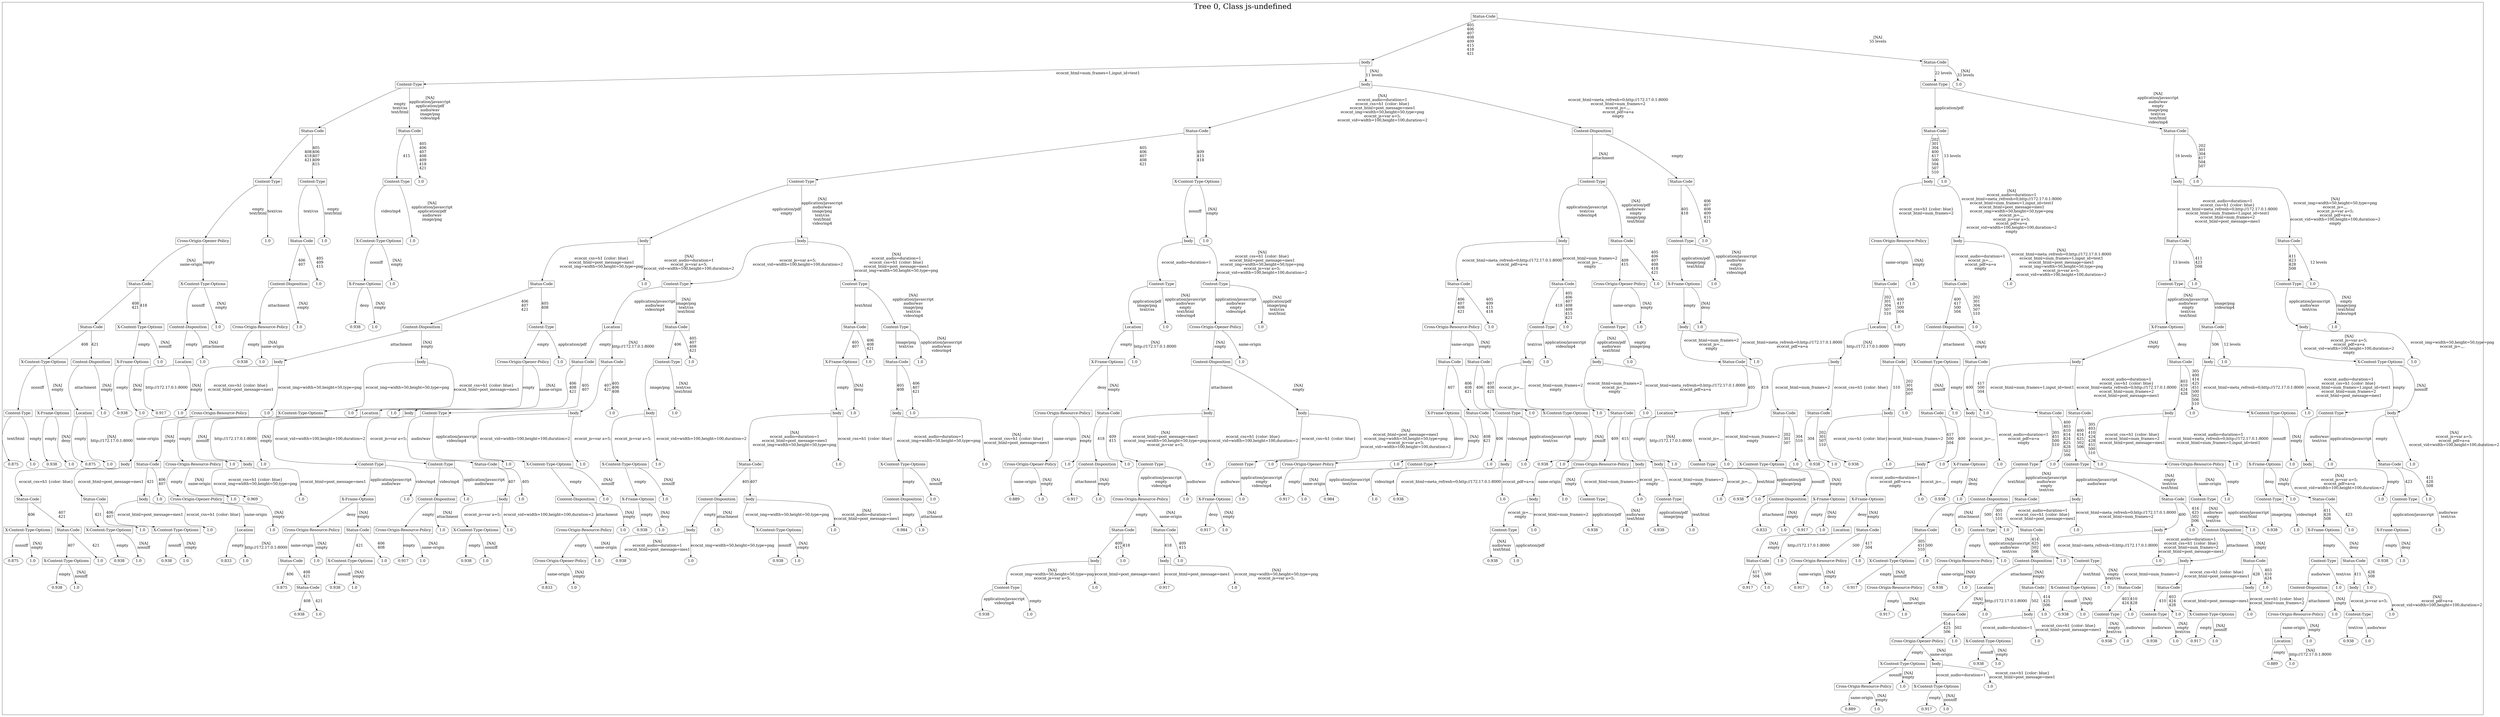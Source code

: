 /*
Generated by:
    http://https://github.com/h2oai/h2o-3/tree/master/h2o-genmodel/src/main/java/hex/genmodel/tools/PrintMojo.java
*/

/*
On a mac:

$ brew install graphviz
$ dot -Tpng file.gv -o file.png
$ open file.png
*/

digraph G {

subgraph cluster_0 {
/* Nodes */

/* Level 0 */
{
"SG_0_Node_0" [shape=box, fontsize=20, label="Status-Code"]
}

/* Level 1 */
{
"SG_0_Node_1" [shape=box, fontsize=20, label="body"]
"SG_0_Node_2" [shape=box, fontsize=20, label="Status-Code"]
}

/* Level 2 */
{
"SG_0_Node_3" [shape=box, fontsize=20, label="Content-Type"]
"SG_0_Node_4" [shape=box, fontsize=20, label="body"]
"SG_0_Node_5" [shape=box, fontsize=20, label="Content-Type"]
"SG_0_Node_314" [fontsize=20, label="1.0"]
}

/* Level 3 */
{
"SG_0_Node_6" [shape=box, fontsize=20, label="Status-Code"]
"SG_0_Node_7" [shape=box, fontsize=20, label="Status-Code"]
"SG_0_Node_8" [shape=box, fontsize=20, label="Status-Code"]
"SG_0_Node_9" [shape=box, fontsize=20, label="Content-Disposition"]
"SG_0_Node_10" [shape=box, fontsize=20, label="Status-Code"]
"SG_0_Node_11" [shape=box, fontsize=20, label="Status-Code"]
}

/* Level 4 */
{
"SG_0_Node_12" [shape=box, fontsize=20, label="Content-Type"]
"SG_0_Node_13" [shape=box, fontsize=20, label="Content-Type"]
"SG_0_Node_14" [shape=box, fontsize=20, label="Content-Type"]
"SG_0_Node_315" [fontsize=20, label="1.0"]
"SG_0_Node_15" [shape=box, fontsize=20, label="Content-Type"]
"SG_0_Node_16" [shape=box, fontsize=20, label="X-Content-Type-Options"]
"SG_0_Node_17" [shape=box, fontsize=20, label="Content-Type"]
"SG_0_Node_18" [shape=box, fontsize=20, label="Status-Code"]
"SG_0_Node_19" [shape=box, fontsize=20, label="body"]
"SG_0_Node_316" [fontsize=20, label="1.0"]
"SG_0_Node_20" [shape=box, fontsize=20, label="body"]
"SG_0_Node_317" [fontsize=20, label="1.0"]
}

/* Level 5 */
{
"SG_0_Node_21" [shape=box, fontsize=20, label="Cross-Origin-Opener-Policy"]
"SG_0_Node_318" [fontsize=20, label="1.0"]
"SG_0_Node_22" [shape=box, fontsize=20, label="Status-Code"]
"SG_0_Node_319" [fontsize=20, label="1.0"]
"SG_0_Node_23" [shape=box, fontsize=20, label="X-Content-Type-Options"]
"SG_0_Node_320" [fontsize=20, label="1.0"]
"SG_0_Node_24" [shape=box, fontsize=20, label="body"]
"SG_0_Node_25" [shape=box, fontsize=20, label="body"]
"SG_0_Node_26" [shape=box, fontsize=20, label="body"]
"SG_0_Node_321" [fontsize=20, label="1.0"]
"SG_0_Node_27" [shape=box, fontsize=20, label="body"]
"SG_0_Node_28" [shape=box, fontsize=20, label="Status-Code"]
"SG_0_Node_29" [shape=box, fontsize=20, label="Content-Type"]
"SG_0_Node_322" [fontsize=20, label="1.0"]
"SG_0_Node_30" [shape=box, fontsize=20, label="Cross-Origin-Resource-Policy"]
"SG_0_Node_31" [shape=box, fontsize=20, label="body"]
"SG_0_Node_32" [shape=box, fontsize=20, label="Status-Code"]
"SG_0_Node_33" [shape=box, fontsize=20, label="Status-Code"]
}

/* Level 6 */
{
"SG_0_Node_34" [shape=box, fontsize=20, label="Status-Code"]
"SG_0_Node_35" [shape=box, fontsize=20, label="X-Content-Type-Options"]
"SG_0_Node_36" [shape=box, fontsize=20, label="Content-Disposition"]
"SG_0_Node_323" [fontsize=20, label="1.0"]
"SG_0_Node_37" [shape=box, fontsize=20, label="X-Frame-Options"]
"SG_0_Node_324" [fontsize=20, label="1.0"]
"SG_0_Node_38" [shape=box, fontsize=20, label="Status-Code"]
"SG_0_Node_325" [fontsize=20, label="1.0"]
"SG_0_Node_39" [shape=box, fontsize=20, label="Content-Type"]
"SG_0_Node_40" [shape=box, fontsize=20, label="Content-Type"]
"SG_0_Node_41" [shape=box, fontsize=20, label="Content-Type"]
"SG_0_Node_42" [shape=box, fontsize=20, label="Content-Type"]
"SG_0_Node_43" [shape=box, fontsize=20, label="Status-Code"]
"SG_0_Node_44" [shape=box, fontsize=20, label="Status-Code"]
"SG_0_Node_45" [shape=box, fontsize=20, label="Cross-Origin-Opener-Policy"]
"SG_0_Node_326" [fontsize=20, label="1.0"]
"SG_0_Node_46" [shape=box, fontsize=20, label="X-Frame-Options"]
"SG_0_Node_327" [fontsize=20, label="1.0"]
"SG_0_Node_47" [shape=box, fontsize=20, label="Status-Code"]
"SG_0_Node_328" [fontsize=20, label="1.0"]
"SG_0_Node_48" [shape=box, fontsize=20, label="Status-Code"]
"SG_0_Node_329" [fontsize=20, label="1.0"]
"SG_0_Node_49" [shape=box, fontsize=20, label="Content-Type"]
"SG_0_Node_330" [fontsize=20, label="1.0"]
"SG_0_Node_50" [shape=box, fontsize=20, label="Content-Type"]
"SG_0_Node_331" [fontsize=20, label="1.0"]
}

/* Level 7 */
{
"SG_0_Node_51" [shape=box, fontsize=20, label="Status-Code"]
"SG_0_Node_52" [shape=box, fontsize=20, label="X-Content-Type-Options"]
"SG_0_Node_53" [shape=box, fontsize=20, label="Content-Disposition"]
"SG_0_Node_332" [fontsize=20, label="1.0"]
"SG_0_Node_54" [shape=box, fontsize=20, label="Cross-Origin-Resource-Policy"]
"SG_0_Node_333" [fontsize=20, label="1.0"]
"SG_0_Node_334" [fontsize=20, label="0.938"]
"SG_0_Node_335" [fontsize=20, label="1.0"]
"SG_0_Node_56" [shape=box, fontsize=20, label="Content-Disposition"]
"SG_0_Node_57" [shape=box, fontsize=20, label="Content-Type"]
"SG_0_Node_58" [shape=box, fontsize=20, label="Location"]
"SG_0_Node_59" [shape=box, fontsize=20, label="Status-Code"]
"SG_0_Node_60" [shape=box, fontsize=20, label="Status-Code"]
"SG_0_Node_61" [shape=box, fontsize=20, label="Content-Type"]
"SG_0_Node_62" [shape=box, fontsize=20, label="Location"]
"SG_0_Node_336" [fontsize=20, label="1.0"]
"SG_0_Node_63" [shape=box, fontsize=20, label="Cross-Origin-Opener-Policy"]
"SG_0_Node_337" [fontsize=20, label="1.0"]
"SG_0_Node_64" [shape=box, fontsize=20, label="Cross-Origin-Resource-Policy"]
"SG_0_Node_338" [fontsize=20, label="1.0"]
"SG_0_Node_65" [shape=box, fontsize=20, label="Content-Type"]
"SG_0_Node_339" [fontsize=20, label="1.0"]
"SG_0_Node_66" [shape=box, fontsize=20, label="Content-Type"]
"SG_0_Node_340" [fontsize=20, label="1.0"]
"SG_0_Node_67" [shape=box, fontsize=20, label="body"]
"SG_0_Node_341" [fontsize=20, label="1.0"]
"SG_0_Node_68" [shape=box, fontsize=20, label="Location"]
"SG_0_Node_342" [fontsize=20, label="1.0"]
"SG_0_Node_69" [shape=box, fontsize=20, label="Content-Disposition"]
"SG_0_Node_343" [fontsize=20, label="1.0"]
"SG_0_Node_70" [shape=box, fontsize=20, label="X-Frame-Options"]
"SG_0_Node_71" [shape=box, fontsize=20, label="Status-Code"]
"SG_0_Node_72" [shape=box, fontsize=20, label="body"]
"SG_0_Node_344" [fontsize=20, label="1.0"]
}

/* Level 8 */
{
"SG_0_Node_73" [shape=box, fontsize=20, label="X-Content-Type-Options"]
"SG_0_Node_74" [shape=box, fontsize=20, label="Content-Disposition"]
"SG_0_Node_75" [shape=box, fontsize=20, label="X-Frame-Options"]
"SG_0_Node_345" [fontsize=20, label="1.0"]
"SG_0_Node_76" [shape=box, fontsize=20, label="Location"]
"SG_0_Node_346" [fontsize=20, label="1.0"]
"SG_0_Node_347" [fontsize=20, label="0.938"]
"SG_0_Node_348" [fontsize=20, label="1.0"]
"SG_0_Node_78" [shape=box, fontsize=20, label="body"]
"SG_0_Node_79" [shape=box, fontsize=20, label="body"]
"SG_0_Node_80" [shape=box, fontsize=20, label="Cross-Origin-Opener-Policy"]
"SG_0_Node_349" [fontsize=20, label="1.0"]
"SG_0_Node_81" [shape=box, fontsize=20, label="Status-Code"]
"SG_0_Node_82" [shape=box, fontsize=20, label="Status-Code"]
"SG_0_Node_83" [shape=box, fontsize=20, label="Content-Type"]
"SG_0_Node_350" [fontsize=20, label="1.0"]
"SG_0_Node_84" [shape=box, fontsize=20, label="X-Frame-Options"]
"SG_0_Node_351" [fontsize=20, label="1.0"]
"SG_0_Node_85" [shape=box, fontsize=20, label="Status-Code"]
"SG_0_Node_352" [fontsize=20, label="1.0"]
"SG_0_Node_86" [shape=box, fontsize=20, label="X-Frame-Options"]
"SG_0_Node_353" [fontsize=20, label="1.0"]
"SG_0_Node_87" [shape=box, fontsize=20, label="Content-Disposition"]
"SG_0_Node_354" [fontsize=20, label="1.0"]
"SG_0_Node_88" [shape=box, fontsize=20, label="Status-Code"]
"SG_0_Node_89" [shape=box, fontsize=20, label="Status-Code"]
"SG_0_Node_90" [shape=box, fontsize=20, label="body"]
"SG_0_Node_355" [fontsize=20, label="1.0"]
"SG_0_Node_91" [shape=box, fontsize=20, label="body"]
"SG_0_Node_356" [fontsize=20, label="1.0"]
"SG_0_Node_92" [shape=box, fontsize=20, label="Status-Code"]
"SG_0_Node_357" [fontsize=20, label="1.0"]
"SG_0_Node_93" [shape=box, fontsize=20, label="body"]
"SG_0_Node_94" [shape=box, fontsize=20, label="Status-Code"]
"SG_0_Node_95" [shape=box, fontsize=20, label="X-Content-Type-Options"]
"SG_0_Node_96" [shape=box, fontsize=20, label="Status-Code"]
"SG_0_Node_97" [shape=box, fontsize=20, label="body"]
"SG_0_Node_98" [shape=box, fontsize=20, label="Status-Code"]
"SG_0_Node_99" [shape=box, fontsize=20, label="body"]
"SG_0_Node_358" [fontsize=20, label="1.0"]
"SG_0_Node_100" [shape=box, fontsize=20, label="X-Content-Type-Options"]
"SG_0_Node_359" [fontsize=20, label="1.0"]
}

/* Level 9 */
{
"SG_0_Node_101" [shape=box, fontsize=20, label="Content-Type"]
"SG_0_Node_102" [shape=box, fontsize=20, label="X-Frame-Options"]
"SG_0_Node_103" [shape=box, fontsize=20, label="Location"]
"SG_0_Node_360" [fontsize=20, label="1.0"]
"SG_0_Node_361" [fontsize=20, label="0.938"]
"SG_0_Node_362" [fontsize=20, label="1.0"]
"SG_0_Node_363" [fontsize=20, label="0.917"]
"SG_0_Node_364" [fontsize=20, label="1.0"]
"SG_0_Node_106" [shape=box, fontsize=20, label="Cross-Origin-Resource-Policy"]
"SG_0_Node_365" [fontsize=20, label="1.0"]
"SG_0_Node_107" [shape=box, fontsize=20, label="X-Content-Type-Options"]
"SG_0_Node_366" [fontsize=20, label="1.0"]
"SG_0_Node_108" [shape=box, fontsize=20, label="Location"]
"SG_0_Node_367" [fontsize=20, label="1.0"]
"SG_0_Node_109" [shape=box, fontsize=20, label="body"]
"SG_0_Node_110" [shape=box, fontsize=20, label="Content-Type"]
"SG_0_Node_111" [shape=box, fontsize=20, label="body"]
"SG_0_Node_368" [fontsize=20, label="1.0"]
"SG_0_Node_112" [shape=box, fontsize=20, label="body"]
"SG_0_Node_369" [fontsize=20, label="1.0"]
"SG_0_Node_113" [shape=box, fontsize=20, label="body"]
"SG_0_Node_370" [fontsize=20, label="1.0"]
"SG_0_Node_114" [shape=box, fontsize=20, label="body"]
"SG_0_Node_371" [fontsize=20, label="1.0"]
"SG_0_Node_115" [shape=box, fontsize=20, label="Cross-Origin-Resource-Policy"]
"SG_0_Node_116" [shape=box, fontsize=20, label="Status-Code"]
"SG_0_Node_117" [shape=box, fontsize=20, label="body"]
"SG_0_Node_118" [shape=box, fontsize=20, label="body"]
"SG_0_Node_119" [shape=box, fontsize=20, label="X-Frame-Options"]
"SG_0_Node_120" [shape=box, fontsize=20, label="Status-Code"]
"SG_0_Node_121" [shape=box, fontsize=20, label="Content-Type"]
"SG_0_Node_372" [fontsize=20, label="1.0"]
"SG_0_Node_122" [shape=box, fontsize=20, label="X-Content-Type-Options"]
"SG_0_Node_373" [fontsize=20, label="1.0"]
"SG_0_Node_123" [shape=box, fontsize=20, label="Status-Code"]
"SG_0_Node_374" [fontsize=20, label="1.0"]
"SG_0_Node_124" [shape=box, fontsize=20, label="Location"]
"SG_0_Node_125" [shape=box, fontsize=20, label="body"]
"SG_0_Node_126" [shape=box, fontsize=20, label="Status-Code"]
"SG_0_Node_127" [shape=box, fontsize=20, label="Status-Code"]
"SG_0_Node_128" [shape=box, fontsize=20, label="body"]
"SG_0_Node_375" [fontsize=20, label="1.0"]
"SG_0_Node_129" [shape=box, fontsize=20, label="Status-Code"]
"SG_0_Node_376" [fontsize=20, label="1.0"]
"SG_0_Node_130" [shape=box, fontsize=20, label="body"]
"SG_0_Node_377" [fontsize=20, label="1.0"]
"SG_0_Node_131" [shape=box, fontsize=20, label="Status-Code"]
"SG_0_Node_132" [shape=box, fontsize=20, label="Status-Code"]
"SG_0_Node_133" [shape=box, fontsize=20, label="body"]
"SG_0_Node_378" [fontsize=20, label="1.0"]
"SG_0_Node_134" [shape=box, fontsize=20, label="X-Content-Type-Options"]
"SG_0_Node_379" [fontsize=20, label="1.0"]
"SG_0_Node_135" [shape=box, fontsize=20, label="Content-Type"]
"SG_0_Node_136" [shape=box, fontsize=20, label="body"]
}

/* Level 10 */
{
"SG_0_Node_380" [fontsize=20, label="0.875"]
"SG_0_Node_381" [fontsize=20, label="1.0"]
"SG_0_Node_382" [fontsize=20, label="0.938"]
"SG_0_Node_383" [fontsize=20, label="1.0"]
"SG_0_Node_384" [fontsize=20, label="0.875"]
"SG_0_Node_385" [fontsize=20, label="1.0"]
"SG_0_Node_140" [shape=box, fontsize=20, label="body"]
"SG_0_Node_141" [shape=box, fontsize=20, label="Status-Code"]
"SG_0_Node_142" [shape=box, fontsize=20, label="Cross-Origin-Resource-Policy"]
"SG_0_Node_386" [fontsize=20, label="1.0"]
"SG_0_Node_143" [shape=box, fontsize=20, label="body"]
"SG_0_Node_387" [fontsize=20, label="1.0"]
"SG_0_Node_144" [shape=box, fontsize=20, label="Content-Type"]
"SG_0_Node_145" [shape=box, fontsize=20, label="Content-Type"]
"SG_0_Node_146" [shape=box, fontsize=20, label="Status-Code"]
"SG_0_Node_388" [fontsize=20, label="1.0"]
"SG_0_Node_147" [shape=box, fontsize=20, label="X-Content-Type-Options"]
"SG_0_Node_389" [fontsize=20, label="1.0"]
"SG_0_Node_148" [shape=box, fontsize=20, label="X-Content-Type-Options"]
"SG_0_Node_390" [fontsize=20, label="1.0"]
"SG_0_Node_149" [shape=box, fontsize=20, label="Status-Code"]
"SG_0_Node_391" [fontsize=20, label="1.0"]
"SG_0_Node_150" [shape=box, fontsize=20, label="X-Content-Type-Options"]
"SG_0_Node_392" [fontsize=20, label="1.0"]
"SG_0_Node_151" [shape=box, fontsize=20, label="Cross-Origin-Opener-Policy"]
"SG_0_Node_393" [fontsize=20, label="1.0"]
"SG_0_Node_152" [shape=box, fontsize=20, label="Content-Disposition"]
"SG_0_Node_394" [fontsize=20, label="1.0"]
"SG_0_Node_153" [shape=box, fontsize=20, label="Content-Type"]
"SG_0_Node_395" [fontsize=20, label="1.0"]
"SG_0_Node_154" [shape=box, fontsize=20, label="Content-Type"]
"SG_0_Node_396" [fontsize=20, label="1.0"]
"SG_0_Node_155" [shape=box, fontsize=20, label="Cross-Origin-Opener-Policy"]
"SG_0_Node_397" [fontsize=20, label="1.0"]
"SG_0_Node_156" [shape=box, fontsize=20, label="Content-Type"]
"SG_0_Node_398" [fontsize=20, label="1.0"]
"SG_0_Node_157" [shape=box, fontsize=20, label="body"]
"SG_0_Node_399" [fontsize=20, label="1.0"]
"SG_0_Node_400" [fontsize=20, label="0.938"]
"SG_0_Node_401" [fontsize=20, label="1.0"]
"SG_0_Node_159" [shape=box, fontsize=20, label="Cross-Origin-Resource-Policy"]
"SG_0_Node_160" [shape=box, fontsize=20, label="body"]
"SG_0_Node_161" [shape=box, fontsize=20, label="body"]
"SG_0_Node_402" [fontsize=20, label="1.0"]
"SG_0_Node_162" [shape=box, fontsize=20, label="Content-Type"]
"SG_0_Node_403" [fontsize=20, label="1.0"]
"SG_0_Node_163" [shape=box, fontsize=20, label="X-Content-Type-Options"]
"SG_0_Node_404" [fontsize=20, label="1.0"]
"SG_0_Node_405" [fontsize=20, label="0.938"]
"SG_0_Node_406" [fontsize=20, label="1.0"]
"SG_0_Node_407" [fontsize=20, label="0.938"]
"SG_0_Node_408" [fontsize=20, label="1.0"]
"SG_0_Node_166" [shape=box, fontsize=20, label="body"]
"SG_0_Node_409" [fontsize=20, label="1.0"]
"SG_0_Node_167" [shape=box, fontsize=20, label="X-Frame-Options"]
"SG_0_Node_410" [fontsize=20, label="1.0"]
"SG_0_Node_168" [shape=box, fontsize=20, label="Content-Type"]
"SG_0_Node_411" [fontsize=20, label="1.0"]
"SG_0_Node_169" [shape=box, fontsize=20, label="Content-Type"]
"SG_0_Node_412" [fontsize=20, label="1.0"]
"SG_0_Node_170" [shape=box, fontsize=20, label="Cross-Origin-Resource-Policy"]
"SG_0_Node_413" [fontsize=20, label="1.0"]
"SG_0_Node_171" [shape=box, fontsize=20, label="X-Frame-Options"]
"SG_0_Node_414" [fontsize=20, label="1.0"]
"SG_0_Node_172" [shape=box, fontsize=20, label="body"]
"SG_0_Node_415" [fontsize=20, label="1.0"]
"SG_0_Node_173" [shape=box, fontsize=20, label="Status-Code"]
"SG_0_Node_416" [fontsize=20, label="1.0"]
}

/* Level 11 */
{
"SG_0_Node_174" [shape=box, fontsize=20, label="Status-Code"]
"SG_0_Node_175" [shape=box, fontsize=20, label="Status-Code"]
"SG_0_Node_176" [shape=box, fontsize=20, label="body"]
"SG_0_Node_417" [fontsize=20, label="1.0"]
"SG_0_Node_177" [shape=box, fontsize=20, label="Cross-Origin-Opener-Policy"]
"SG_0_Node_418" [fontsize=20, label="1.0"]
"SG_0_Node_419" [fontsize=20, label="0.969"]
"SG_0_Node_420" [fontsize=20, label="1.0"]
"SG_0_Node_179" [shape=box, fontsize=20, label="X-Frame-Options"]
"SG_0_Node_421" [fontsize=20, label="1.0"]
"SG_0_Node_180" [shape=box, fontsize=20, label="Content-Disposition"]
"SG_0_Node_422" [fontsize=20, label="1.0"]
"SG_0_Node_181" [shape=box, fontsize=20, label="body"]
"SG_0_Node_423" [fontsize=20, label="1.0"]
"SG_0_Node_182" [shape=box, fontsize=20, label="Content-Disposition"]
"SG_0_Node_424" [fontsize=20, label="1.0"]
"SG_0_Node_183" [shape=box, fontsize=20, label="X-Frame-Options"]
"SG_0_Node_425" [fontsize=20, label="1.0"]
"SG_0_Node_184" [shape=box, fontsize=20, label="Content-Disposition"]
"SG_0_Node_185" [shape=box, fontsize=20, label="body"]
"SG_0_Node_186" [shape=box, fontsize=20, label="Content-Disposition"]
"SG_0_Node_426" [fontsize=20, label="1.0"]
"SG_0_Node_427" [fontsize=20, label="0.889"]
"SG_0_Node_428" [fontsize=20, label="1.0"]
"SG_0_Node_429" [fontsize=20, label="0.917"]
"SG_0_Node_430" [fontsize=20, label="1.0"]
"SG_0_Node_189" [shape=box, fontsize=20, label="Cross-Origin-Resource-Policy"]
"SG_0_Node_431" [fontsize=20, label="1.0"]
"SG_0_Node_190" [shape=box, fontsize=20, label="X-Frame-Options"]
"SG_0_Node_432" [fontsize=20, label="1.0"]
"SG_0_Node_433" [fontsize=20, label="0.917"]
"SG_0_Node_434" [fontsize=20, label="1.0"]
"SG_0_Node_435" [fontsize=20, label="0.984"]
"SG_0_Node_436" [fontsize=20, label="1.0"]
"SG_0_Node_437" [fontsize=20, label="0.938"]
"SG_0_Node_438" [fontsize=20, label="1.0"]
"SG_0_Node_194" [shape=box, fontsize=20, label="body"]
"SG_0_Node_439" [fontsize=20, label="1.0"]
"SG_0_Node_195" [shape=box, fontsize=20, label="Content-Type"]
"SG_0_Node_440" [fontsize=20, label="1.0"]
"SG_0_Node_196" [shape=box, fontsize=20, label="Content-Type"]
"SG_0_Node_441" [fontsize=20, label="1.0"]
"SG_0_Node_442" [fontsize=20, label="0.938"]
"SG_0_Node_443" [fontsize=20, label="1.0"]
"SG_0_Node_198" [shape=box, fontsize=20, label="Content-Disposition"]
"SG_0_Node_199" [shape=box, fontsize=20, label="X-Frame-Options"]
"SG_0_Node_200" [shape=box, fontsize=20, label="X-Frame-Options"]
"SG_0_Node_444" [fontsize=20, label="1.0"]
"SG_0_Node_445" [fontsize=20, label="0.938"]
"SG_0_Node_446" [fontsize=20, label="1.0"]
"SG_0_Node_202" [shape=box, fontsize=20, label="Content-Disposition"]
"SG_0_Node_203" [shape=box, fontsize=20, label="Status-Code"]
"SG_0_Node_204" [shape=box, fontsize=20, label="body"]
"SG_0_Node_205" [shape=box, fontsize=20, label="Status-Code"]
"SG_0_Node_206" [shape=box, fontsize=20, label="Content-Type"]
"SG_0_Node_447" [fontsize=20, label="1.0"]
"SG_0_Node_207" [shape=box, fontsize=20, label="Content-Type"]
"SG_0_Node_448" [fontsize=20, label="1.0"]
"SG_0_Node_208" [shape=box, fontsize=20, label="Status-Code"]
"SG_0_Node_449" [fontsize=20, label="1.0"]
"SG_0_Node_209" [shape=box, fontsize=20, label="Content-Type"]
"SG_0_Node_450" [fontsize=20, label="1.0"]
}

/* Level 12 */
{
"SG_0_Node_210" [shape=box, fontsize=20, label="X-Content-Type-Options"]
"SG_0_Node_211" [shape=box, fontsize=20, label="Status-Code"]
"SG_0_Node_212" [shape=box, fontsize=20, label="X-Content-Type-Options"]
"SG_0_Node_451" [fontsize=20, label="1.0"]
"SG_0_Node_213" [shape=box, fontsize=20, label="X-Content-Type-Options"]
"SG_0_Node_452" [fontsize=20, label="1.0"]
"SG_0_Node_214" [shape=box, fontsize=20, label="Location"]
"SG_0_Node_453" [fontsize=20, label="1.0"]
"SG_0_Node_215" [shape=box, fontsize=20, label="Cross-Origin-Resource-Policy"]
"SG_0_Node_216" [shape=box, fontsize=20, label="Status-Code"]
"SG_0_Node_217" [shape=box, fontsize=20, label="Cross-Origin-Resource-Policy"]
"SG_0_Node_454" [fontsize=20, label="1.0"]
"SG_0_Node_218" [shape=box, fontsize=20, label="X-Content-Type-Options"]
"SG_0_Node_455" [fontsize=20, label="1.0"]
"SG_0_Node_219" [shape=box, fontsize=20, label="Cross-Origin-Resource-Policy"]
"SG_0_Node_456" [fontsize=20, label="1.0"]
"SG_0_Node_457" [fontsize=20, label="0.938"]
"SG_0_Node_458" [fontsize=20, label="1.0"]
"SG_0_Node_221" [shape=box, fontsize=20, label="body"]
"SG_0_Node_459" [fontsize=20, label="1.0"]
"SG_0_Node_222" [shape=box, fontsize=20, label="X-Content-Type-Options"]
"SG_0_Node_460" [fontsize=20, label="1.0"]
"SG_0_Node_461" [fontsize=20, label="0.984"]
"SG_0_Node_462" [fontsize=20, label="1.0"]
"SG_0_Node_224" [shape=box, fontsize=20, label="Status-Code"]
"SG_0_Node_225" [shape=box, fontsize=20, label="Status-Code"]
"SG_0_Node_463" [fontsize=20, label="0.917"]
"SG_0_Node_464" [fontsize=20, label="1.0"]
"SG_0_Node_227" [shape=box, fontsize=20, label="Content-Type"]
"SG_0_Node_465" [fontsize=20, label="1.0"]
"SG_0_Node_466" [fontsize=20, label="0.938"]
"SG_0_Node_467" [fontsize=20, label="1.0"]
"SG_0_Node_468" [fontsize=20, label="0.938"]
"SG_0_Node_469" [fontsize=20, label="1.0"]
"SG_0_Node_470" [fontsize=20, label="0.833"]
"SG_0_Node_471" [fontsize=20, label="1.0"]
"SG_0_Node_472" [fontsize=20, label="0.917"]
"SG_0_Node_473" [fontsize=20, label="1.0"]
"SG_0_Node_232" [shape=box, fontsize=20, label="Location"]
"SG_0_Node_233" [shape=box, fontsize=20, label="Status-Code"]
"SG_0_Node_234" [shape=box, fontsize=20, label="Status-Code"]
"SG_0_Node_474" [fontsize=20, label="1.0"]
"SG_0_Node_235" [shape=box, fontsize=20, label="Content-Type"]
"SG_0_Node_475" [fontsize=20, label="1.0"]
"SG_0_Node_236" [shape=box, fontsize=20, label="Status-Code"]
"SG_0_Node_476" [fontsize=20, label="1.0"]
"SG_0_Node_237" [shape=box, fontsize=20, label="body"]
"SG_0_Node_477" [fontsize=20, label="1.0"]
"SG_0_Node_238" [shape=box, fontsize=20, label="Content-Disposition"]
"SG_0_Node_478" [fontsize=20, label="1.0"]
"SG_0_Node_479" [fontsize=20, label="0.938"]
"SG_0_Node_480" [fontsize=20, label="1.0"]
"SG_0_Node_240" [shape=box, fontsize=20, label="X-Frame-Options"]
"SG_0_Node_481" [fontsize=20, label="1.0"]
"SG_0_Node_241" [shape=box, fontsize=20, label="X-Frame-Options"]
"SG_0_Node_482" [fontsize=20, label="1.0"]
}

/* Level 13 */
{
"SG_0_Node_483" [fontsize=20, label="0.875"]
"SG_0_Node_484" [fontsize=20, label="1.0"]
"SG_0_Node_243" [shape=box, fontsize=20, label="X-Content-Type-Options"]
"SG_0_Node_485" [fontsize=20, label="1.0"]
"SG_0_Node_486" [fontsize=20, label="0.938"]
"SG_0_Node_487" [fontsize=20, label="1.0"]
"SG_0_Node_488" [fontsize=20, label="0.938"]
"SG_0_Node_489" [fontsize=20, label="1.0"]
"SG_0_Node_490" [fontsize=20, label="0.833"]
"SG_0_Node_491" [fontsize=20, label="1.0"]
"SG_0_Node_247" [shape=box, fontsize=20, label="Status-Code"]
"SG_0_Node_492" [fontsize=20, label="1.0"]
"SG_0_Node_248" [shape=box, fontsize=20, label="X-Content-Type-Options"]
"SG_0_Node_493" [fontsize=20, label="1.0"]
"SG_0_Node_494" [fontsize=20, label="0.917"]
"SG_0_Node_495" [fontsize=20, label="1.0"]
"SG_0_Node_496" [fontsize=20, label="0.938"]
"SG_0_Node_497" [fontsize=20, label="1.0"]
"SG_0_Node_251" [shape=box, fontsize=20, label="Cross-Origin-Opener-Policy"]
"SG_0_Node_498" [fontsize=20, label="1.0"]
"SG_0_Node_499" [fontsize=20, label="0.938"]
"SG_0_Node_500" [fontsize=20, label="1.0"]
"SG_0_Node_501" [fontsize=20, label="0.938"]
"SG_0_Node_502" [fontsize=20, label="1.0"]
"SG_0_Node_254" [shape=box, fontsize=20, label="body"]
"SG_0_Node_503" [fontsize=20, label="1.0"]
"SG_0_Node_255" [shape=box, fontsize=20, label="body"]
"SG_0_Node_504" [fontsize=20, label="1.0"]
"SG_0_Node_505" [fontsize=20, label="0.938"]
"SG_0_Node_506" [fontsize=20, label="1.0"]
"SG_0_Node_257" [shape=box, fontsize=20, label="Status-Code"]
"SG_0_Node_507" [fontsize=20, label="1.0"]
"SG_0_Node_258" [shape=box, fontsize=20, label="Cross-Origin-Resource-Policy"]
"SG_0_Node_508" [fontsize=20, label="1.0"]
"SG_0_Node_259" [shape=box, fontsize=20, label="X-Content-Type-Options"]
"SG_0_Node_509" [fontsize=20, label="1.0"]
"SG_0_Node_260" [shape=box, fontsize=20, label="Cross-Origin-Resource-Policy"]
"SG_0_Node_510" [fontsize=20, label="1.0"]
"SG_0_Node_261" [shape=box, fontsize=20, label="Content-Disposition"]
"SG_0_Node_511" [fontsize=20, label="1.0"]
"SG_0_Node_262" [shape=box, fontsize=20, label="Content-Type"]
"SG_0_Node_512" [fontsize=20, label="1.0"]
"SG_0_Node_263" [shape=box, fontsize=20, label="body"]
"SG_0_Node_264" [shape=box, fontsize=20, label="Status-Code"]
"SG_0_Node_265" [shape=box, fontsize=20, label="Content-Type"]
"SG_0_Node_266" [shape=box, fontsize=20, label="Status-Code"]
"SG_0_Node_513" [fontsize=20, label="0.938"]
"SG_0_Node_514" [fontsize=20, label="1.0"]
}

/* Level 14 */
{
"SG_0_Node_515" [fontsize=20, label="0.938"]
"SG_0_Node_516" [fontsize=20, label="1.0"]
"SG_0_Node_517" [fontsize=20, label="0.875"]
"SG_0_Node_270" [shape=box, fontsize=20, label="Status-Code"]
"SG_0_Node_518" [fontsize=20, label="0.938"]
"SG_0_Node_519" [fontsize=20, label="1.0"]
"SG_0_Node_520" [fontsize=20, label="0.833"]
"SG_0_Node_521" [fontsize=20, label="1.0"]
"SG_0_Node_273" [shape=box, fontsize=20, label="Content-Type"]
"SG_0_Node_522" [fontsize=20, label="1.0"]
"SG_0_Node_523" [fontsize=20, label="0.917"]
"SG_0_Node_524" [fontsize=20, label="1.0"]
"SG_0_Node_525" [fontsize=20, label="0.917"]
"SG_0_Node_526" [fontsize=20, label="1.0"]
"SG_0_Node_527" [fontsize=20, label="0.917"]
"SG_0_Node_528" [fontsize=20, label="1.0"]
"SG_0_Node_529" [fontsize=20, label="0.917"]
"SG_0_Node_278" [shape=box, fontsize=20, label="Cross-Origin-Resource-Policy"]
"SG_0_Node_530" [fontsize=20, label="0.938"]
"SG_0_Node_531" [fontsize=20, label="1.0"]
"SG_0_Node_280" [shape=box, fontsize=20, label="Location"]
"SG_0_Node_281" [shape=box, fontsize=20, label="Status-Code"]
"SG_0_Node_282" [shape=box, fontsize=20, label="X-Content-Type-Options"]
"SG_0_Node_532" [fontsize=20, label="1.0"]
"SG_0_Node_283" [shape=box, fontsize=20, label="Status-Code"]
"SG_0_Node_284" [shape=box, fontsize=20, label="Status-Code"]
"SG_0_Node_285" [shape=box, fontsize=20, label="body"]
"SG_0_Node_533" [fontsize=20, label="1.0"]
"SG_0_Node_286" [shape=box, fontsize=20, label="Content-Disposition"]
"SG_0_Node_534" [fontsize=20, label="1.0"]
"SG_0_Node_287" [shape=box, fontsize=20, label="body"]
"SG_0_Node_535" [fontsize=20, label="1.0"]
}

/* Level 15 */
{
"SG_0_Node_536" [fontsize=20, label="0.938"]
"SG_0_Node_537" [fontsize=20, label="1.0"]
"SG_0_Node_538" [fontsize=20, label="0.938"]
"SG_0_Node_539" [fontsize=20, label="1.0"]
"SG_0_Node_540" [fontsize=20, label="0.917"]
"SG_0_Node_541" [fontsize=20, label="1.0"]
"SG_0_Node_291" [shape=box, fontsize=20, label="Status-Code"]
"SG_0_Node_542" [fontsize=20, label="1.0"]
"SG_0_Node_292" [shape=box, fontsize=20, label="body"]
"SG_0_Node_543" [fontsize=20, label="1.0"]
"SG_0_Node_544" [fontsize=20, label="0.938"]
"SG_0_Node_545" [fontsize=20, label="1.0"]
"SG_0_Node_294" [shape=box, fontsize=20, label="Content-Type"]
"SG_0_Node_546" [fontsize=20, label="1.0"]
"SG_0_Node_295" [shape=box, fontsize=20, label="Content-Type"]
"SG_0_Node_547" [fontsize=20, label="1.0"]
"SG_0_Node_296" [shape=box, fontsize=20, label="X-Content-Type-Options"]
"SG_0_Node_548" [fontsize=20, label="1.0"]
"SG_0_Node_297" [shape=box, fontsize=20, label="Cross-Origin-Resource-Policy"]
"SG_0_Node_549" [fontsize=20, label="1.0"]
"SG_0_Node_298" [shape=box, fontsize=20, label="Content-Type"]
"SG_0_Node_550" [fontsize=20, label="1.0"]
}

/* Level 16 */
{
"SG_0_Node_299" [shape=box, fontsize=20, label="Cross-Origin-Opener-Policy"]
"SG_0_Node_551" [fontsize=20, label="1.0"]
"SG_0_Node_300" [shape=box, fontsize=20, label="X-Content-Type-Options"]
"SG_0_Node_552" [fontsize=20, label="1.0"]
"SG_0_Node_553" [fontsize=20, label="0.938"]
"SG_0_Node_554" [fontsize=20, label="1.0"]
"SG_0_Node_555" [fontsize=20, label="0.938"]
"SG_0_Node_556" [fontsize=20, label="1.0"]
"SG_0_Node_557" [fontsize=20, label="0.917"]
"SG_0_Node_558" [fontsize=20, label="1.0"]
"SG_0_Node_304" [shape=box, fontsize=20, label="Location"]
"SG_0_Node_559" [fontsize=20, label="1.0"]
"SG_0_Node_560" [fontsize=20, label="0.938"]
"SG_0_Node_561" [fontsize=20, label="1.0"]
}

/* Level 17 */
{
"SG_0_Node_306" [shape=box, fontsize=20, label="X-Content-Type-Options"]
"SG_0_Node_307" [shape=box, fontsize=20, label="body"]
"SG_0_Node_562" [fontsize=20, label="0.938"]
"SG_0_Node_563" [fontsize=20, label="1.0"]
"SG_0_Node_564" [fontsize=20, label="0.889"]
"SG_0_Node_565" [fontsize=20, label="1.0"]
}

/* Level 18 */
{
"SG_0_Node_310" [shape=box, fontsize=20, label="Cross-Origin-Resource-Policy"]
"SG_0_Node_566" [fontsize=20, label="1.0"]
"SG_0_Node_311" [shape=box, fontsize=20, label="X-Content-Type-Options"]
"SG_0_Node_567" [fontsize=20, label="1.0"]
}

/* Level 19 */
{
"SG_0_Node_568" [fontsize=20, label="0.889"]
"SG_0_Node_569" [fontsize=20, label="1.0"]
"SG_0_Node_570" [fontsize=20, label="0.917"]
"SG_0_Node_571" [fontsize=20, label="1.0"]
}

/* Edges */
"SG_0_Node_0" -> "SG_0_Node_1" [fontsize=20, label="405
406
407
408
409
415
418
421
"]
"SG_0_Node_0" -> "SG_0_Node_2" [fontsize=20, label="[NA]
55 levels
"]
"SG_0_Node_2" -> "SG_0_Node_5" [fontsize=20, label="22 levels
"]
"SG_0_Node_2" -> "SG_0_Node_314" [fontsize=20, label="[NA]
33 levels
"]
"SG_0_Node_5" -> "SG_0_Node_10" [fontsize=20, label="application/pdf
"]
"SG_0_Node_5" -> "SG_0_Node_11" [fontsize=20, label="[NA]
application/javascript
audio/wav
empty
image/png
text/css
text/html
video/mp4
"]
"SG_0_Node_11" -> "SG_0_Node_20" [fontsize=20, label="16 levels
"]
"SG_0_Node_11" -> "SG_0_Node_317" [fontsize=20, label="202
301
304
417
504
507
"]
"SG_0_Node_20" -> "SG_0_Node_32" [fontsize=20, label="ecocnt_audio=duration=1
ecocnt_css=h1 {color: blue}
ecocnt_html=meta_refresh=0;http://172.17.0.1:8000
ecocnt_html=num_frames=1,input_id=test1
ecocnt_html=num_frames=2
ecocnt_html=post_message=mes1
"]
"SG_0_Node_20" -> "SG_0_Node_33" [fontsize=20, label="[NA]
ecocnt_img=width=50,height=50,type=png
ecocnt_js=.,,.
ecocnt_js=var a=5;
ecocnt_pdf=a=a
ecocnt_vid=width=100,height=100,duration=2
empty
"]
"SG_0_Node_33" -> "SG_0_Node_50" [fontsize=20, label="411
423
428
508
"]
"SG_0_Node_33" -> "SG_0_Node_331" [fontsize=20, label="12 levels
"]
"SG_0_Node_50" -> "SG_0_Node_72" [fontsize=20, label="application/javascript
audio/wav
text/css
"]
"SG_0_Node_50" -> "SG_0_Node_344" [fontsize=20, label="[NA]
empty
image/png
text/html
video/mp4
"]
"SG_0_Node_72" -> "SG_0_Node_100" [fontsize=20, label="[NA]
ecocnt_js=var a=5;
ecocnt_pdf=a=a
ecocnt_vid=width=100,height=100,duration=2
empty
"]
"SG_0_Node_72" -> "SG_0_Node_359" [fontsize=20, label="ecocnt_img=width=50,height=50,type=png
ecocnt_js=.,,.
"]
"SG_0_Node_100" -> "SG_0_Node_135" [fontsize=20, label="empty
"]
"SG_0_Node_100" -> "SG_0_Node_136" [fontsize=20, label="[NA]
nosniff
"]
"SG_0_Node_136" -> "SG_0_Node_173" [fontsize=20, label="empty
"]
"SG_0_Node_136" -> "SG_0_Node_416" [fontsize=20, label="[NA]
ecocnt_js=var a=5;
ecocnt_pdf=a=a
ecocnt_vid=width=100,height=100,duration=2
"]
"SG_0_Node_173" -> "SG_0_Node_209" [fontsize=20, label="423
"]
"SG_0_Node_173" -> "SG_0_Node_450" [fontsize=20, label="411
428
508
"]
"SG_0_Node_209" -> "SG_0_Node_241" [fontsize=20, label="application/javascript
"]
"SG_0_Node_209" -> "SG_0_Node_482" [fontsize=20, label="audio/wav
text/css
"]
"SG_0_Node_241" -> "SG_0_Node_513" [fontsize=20, label="empty
"]
"SG_0_Node_241" -> "SG_0_Node_514" [fontsize=20, label="[NA]
deny
"]
"SG_0_Node_135" -> "SG_0_Node_172" [fontsize=20, label="audio/wav
text/css
"]
"SG_0_Node_135" -> "SG_0_Node_415" [fontsize=20, label="application/javascript
"]
"SG_0_Node_172" -> "SG_0_Node_208" [fontsize=20, label="[NA]
ecocnt_js=var a=5;
ecocnt_pdf=a=a
ecocnt_vid=width=100,height=100,duration=2
"]
"SG_0_Node_172" -> "SG_0_Node_449" [fontsize=20, label="empty
"]
"SG_0_Node_208" -> "SG_0_Node_240" [fontsize=20, label="411
428
508
"]
"SG_0_Node_208" -> "SG_0_Node_481" [fontsize=20, label="423
"]
"SG_0_Node_240" -> "SG_0_Node_265" [fontsize=20, label="empty
"]
"SG_0_Node_240" -> "SG_0_Node_266" [fontsize=20, label="[NA]
deny
"]
"SG_0_Node_266" -> "SG_0_Node_287" [fontsize=20, label="411
"]
"SG_0_Node_266" -> "SG_0_Node_535" [fontsize=20, label="428
508
"]
"SG_0_Node_287" -> "SG_0_Node_298" [fontsize=20, label="ecocnt_js=var a=5;
"]
"SG_0_Node_287" -> "SG_0_Node_550" [fontsize=20, label="[NA]
ecocnt_pdf=a=a
ecocnt_vid=width=100,height=100,duration=2
"]
"SG_0_Node_298" -> "SG_0_Node_560" [fontsize=20, label="text/css
"]
"SG_0_Node_298" -> "SG_0_Node_561" [fontsize=20, label="audio/wav
"]
"SG_0_Node_265" -> "SG_0_Node_286" [fontsize=20, label="audio/wav
"]
"SG_0_Node_265" -> "SG_0_Node_534" [fontsize=20, label="text/css
"]
"SG_0_Node_286" -> "SG_0_Node_297" [fontsize=20, label="attachment
"]
"SG_0_Node_286" -> "SG_0_Node_549" [fontsize=20, label="[NA]
empty
"]
"SG_0_Node_297" -> "SG_0_Node_304" [fontsize=20, label="same-origin
"]
"SG_0_Node_297" -> "SG_0_Node_559" [fontsize=20, label="[NA]
empty
"]
"SG_0_Node_304" -> "SG_0_Node_564" [fontsize=20, label="empty
"]
"SG_0_Node_304" -> "SG_0_Node_565" [fontsize=20, label="[NA]
http://172.17.0.1:8000
"]
"SG_0_Node_32" -> "SG_0_Node_49" [fontsize=20, label="13 levels
"]
"SG_0_Node_32" -> "SG_0_Node_330" [fontsize=20, label="411
423
508
"]
"SG_0_Node_49" -> "SG_0_Node_70" [fontsize=20, label="[NA]
application/javascript
audio/wav
empty
text/css
text/html
"]
"SG_0_Node_49" -> "SG_0_Node_71" [fontsize=20, label="image/png
video/mp4
"]
"SG_0_Node_71" -> "SG_0_Node_99" [fontsize=20, label="506
"]
"SG_0_Node_71" -> "SG_0_Node_358" [fontsize=20, label="12 levels
"]
"SG_0_Node_99" -> "SG_0_Node_134" [fontsize=20, label="ecocnt_html=meta_refresh=0;http://172.17.0.1:8000
"]
"SG_0_Node_99" -> "SG_0_Node_379" [fontsize=20, label="ecocnt_audio=duration=1
ecocnt_css=h1 {color: blue}
ecocnt_html=num_frames=1,input_id=test1
ecocnt_html=num_frames=2
ecocnt_html=post_message=mes1
"]
"SG_0_Node_134" -> "SG_0_Node_171" [fontsize=20, label="nosniff
"]
"SG_0_Node_134" -> "SG_0_Node_414" [fontsize=20, label="[NA]
empty
"]
"SG_0_Node_171" -> "SG_0_Node_207" [fontsize=20, label="deny
"]
"SG_0_Node_171" -> "SG_0_Node_448" [fontsize=20, label="[NA]
empty
"]
"SG_0_Node_207" -> "SG_0_Node_479" [fontsize=20, label="image/png
"]
"SG_0_Node_207" -> "SG_0_Node_480" [fontsize=20, label="video/mp4
"]
"SG_0_Node_70" -> "SG_0_Node_97" [fontsize=20, label="[NA]
empty
"]
"SG_0_Node_70" -> "SG_0_Node_98" [fontsize=20, label="deny
"]
"SG_0_Node_98" -> "SG_0_Node_133" [fontsize=20, label="403
410
424
428
"]
"SG_0_Node_98" -> "SG_0_Node_378" [fontsize=20, label="305
400
414
425
451
500
502
506
510
"]
"SG_0_Node_133" -> "SG_0_Node_170" [fontsize=20, label="ecocnt_css=h1 {color: blue}
ecocnt_html=num_frames=2
ecocnt_html=post_message=mes1
"]
"SG_0_Node_133" -> "SG_0_Node_413" [fontsize=20, label="ecocnt_audio=duration=1
ecocnt_html=meta_refresh=0;http://172.17.0.1:8000
ecocnt_html=num_frames=1,input_id=test1
"]
"SG_0_Node_170" -> "SG_0_Node_206" [fontsize=20, label="[NA]
same-origin
"]
"SG_0_Node_170" -> "SG_0_Node_447" [fontsize=20, label="empty
"]
"SG_0_Node_206" -> "SG_0_Node_238" [fontsize=20, label="[NA]
audio/wav
empty
text/css
"]
"SG_0_Node_206" -> "SG_0_Node_478" [fontsize=20, label="application/javascript
text/html
"]
"SG_0_Node_238" -> "SG_0_Node_263" [fontsize=20, label="attachment
"]
"SG_0_Node_238" -> "SG_0_Node_264" [fontsize=20, label="[NA]
empty
"]
"SG_0_Node_264" -> "SG_0_Node_285" [fontsize=20, label="428
"]
"SG_0_Node_264" -> "SG_0_Node_533" [fontsize=20, label="403
410
424
"]
"SG_0_Node_285" -> "SG_0_Node_296" [fontsize=20, label="ecocnt_html=post_message=mes1
"]
"SG_0_Node_285" -> "SG_0_Node_548" [fontsize=20, label="ecocnt_css=h1 {color: blue}
ecocnt_html=num_frames=2
"]
"SG_0_Node_296" -> "SG_0_Node_557" [fontsize=20, label="empty
"]
"SG_0_Node_296" -> "SG_0_Node_558" [fontsize=20, label="[NA]
nosniff
"]
"SG_0_Node_263" -> "SG_0_Node_283" [fontsize=20, label="ecocnt_html=num_frames=2
"]
"SG_0_Node_263" -> "SG_0_Node_284" [fontsize=20, label="ecocnt_css=h1 {color: blue}
ecocnt_html=post_message=mes1
"]
"SG_0_Node_284" -> "SG_0_Node_295" [fontsize=20, label="410
"]
"SG_0_Node_284" -> "SG_0_Node_547" [fontsize=20, label="403
424
428
"]
"SG_0_Node_295" -> "SG_0_Node_555" [fontsize=20, label="audio/wav
"]
"SG_0_Node_295" -> "SG_0_Node_556" [fontsize=20, label="[NA]
empty
text/css
"]
"SG_0_Node_283" -> "SG_0_Node_294" [fontsize=20, label="403
424
"]
"SG_0_Node_283" -> "SG_0_Node_546" [fontsize=20, label="410
428
"]
"SG_0_Node_294" -> "SG_0_Node_553" [fontsize=20, label="[NA]
empty
text/css
"]
"SG_0_Node_294" -> "SG_0_Node_554" [fontsize=20, label="audio/wav
"]
"SG_0_Node_97" -> "SG_0_Node_131" [fontsize=20, label="ecocnt_html=num_frames=1,input_id=test1
"]
"SG_0_Node_97" -> "SG_0_Node_132" [fontsize=20, label="ecocnt_audio=duration=1
ecocnt_css=h1 {color: blue}
ecocnt_html=meta_refresh=0;http://172.17.0.1:8000
ecocnt_html=num_frames=2
ecocnt_html=post_message=mes1
"]
"SG_0_Node_132" -> "SG_0_Node_169" [fontsize=20, label="400
414
425
502
506
"]
"SG_0_Node_132" -> "SG_0_Node_412" [fontsize=20, label="305
403
410
424
428
451
500
510
"]
"SG_0_Node_169" -> "SG_0_Node_204" [fontsize=20, label="application/javascript
audio/wav
"]
"SG_0_Node_169" -> "SG_0_Node_205" [fontsize=20, label="[NA]
empty
text/css
text/html
"]
"SG_0_Node_205" -> "SG_0_Node_237" [fontsize=20, label="400
"]
"SG_0_Node_205" -> "SG_0_Node_477" [fontsize=20, label="414
425
502
506
"]
"SG_0_Node_237" -> "SG_0_Node_262" [fontsize=20, label="ecocnt_html=meta_refresh=0;http://172.17.0.1:8000
"]
"SG_0_Node_237" -> "SG_0_Node_512" [fontsize=20, label="ecocnt_audio=duration=1
ecocnt_css=h1 {color: blue}
ecocnt_html=num_frames=2
ecocnt_html=post_message=mes1
"]
"SG_0_Node_262" -> "SG_0_Node_282" [fontsize=20, label="text/html
"]
"SG_0_Node_262" -> "SG_0_Node_532" [fontsize=20, label="[NA]
empty
text/css
"]
"SG_0_Node_282" -> "SG_0_Node_544" [fontsize=20, label="nosniff
"]
"SG_0_Node_282" -> "SG_0_Node_545" [fontsize=20, label="[NA]
empty
"]
"SG_0_Node_204" -> "SG_0_Node_236" [fontsize=20, label="ecocnt_audio=duration=1
ecocnt_css=h1 {color: blue}
ecocnt_html=post_message=mes1
"]
"SG_0_Node_204" -> "SG_0_Node_476" [fontsize=20, label="ecocnt_html=meta_refresh=0;http://172.17.0.1:8000
ecocnt_html=num_frames=2
"]
"SG_0_Node_236" -> "SG_0_Node_261" [fontsize=20, label="414
425
502
506
"]
"SG_0_Node_236" -> "SG_0_Node_511" [fontsize=20, label="400
"]
"SG_0_Node_261" -> "SG_0_Node_280" [fontsize=20, label="attachment
"]
"SG_0_Node_261" -> "SG_0_Node_281" [fontsize=20, label="[NA]
empty
"]
"SG_0_Node_281" -> "SG_0_Node_292" [fontsize=20, label="502
"]
"SG_0_Node_281" -> "SG_0_Node_543" [fontsize=20, label="414
425
506
"]
"SG_0_Node_292" -> "SG_0_Node_300" [fontsize=20, label="ecocnt_audio=duration=1
"]
"SG_0_Node_292" -> "SG_0_Node_552" [fontsize=20, label="ecocnt_css=h1 {color: blue}
ecocnt_html=post_message=mes1
"]
"SG_0_Node_300" -> "SG_0_Node_562" [fontsize=20, label="nosniff
"]
"SG_0_Node_300" -> "SG_0_Node_563" [fontsize=20, label="[NA]
empty
"]
"SG_0_Node_280" -> "SG_0_Node_291" [fontsize=20, label="[NA]
empty
"]
"SG_0_Node_280" -> "SG_0_Node_542" [fontsize=20, label="http://172.17.0.1:8000
"]
"SG_0_Node_291" -> "SG_0_Node_299" [fontsize=20, label="414
425
506
"]
"SG_0_Node_291" -> "SG_0_Node_551" [fontsize=20, label="502
"]
"SG_0_Node_299" -> "SG_0_Node_306" [fontsize=20, label="empty
"]
"SG_0_Node_299" -> "SG_0_Node_307" [fontsize=20, label="[NA]
same-origin
"]
"SG_0_Node_307" -> "SG_0_Node_311" [fontsize=20, label="ecocnt_audio=duration=1
"]
"SG_0_Node_307" -> "SG_0_Node_567" [fontsize=20, label="ecocnt_css=h1 {color: blue}
ecocnt_html=post_message=mes1
"]
"SG_0_Node_311" -> "SG_0_Node_570" [fontsize=20, label="empty
"]
"SG_0_Node_311" -> "SG_0_Node_571" [fontsize=20, label="[NA]
nosniff
"]
"SG_0_Node_306" -> "SG_0_Node_310" [fontsize=20, label="nosniff
"]
"SG_0_Node_306" -> "SG_0_Node_566" [fontsize=20, label="[NA]
empty
"]
"SG_0_Node_310" -> "SG_0_Node_568" [fontsize=20, label="same-origin
"]
"SG_0_Node_310" -> "SG_0_Node_569" [fontsize=20, label="[NA]
empty
"]
"SG_0_Node_131" -> "SG_0_Node_168" [fontsize=20, label="305
451
500
510
"]
"SG_0_Node_131" -> "SG_0_Node_411" [fontsize=20, label="400
403
410
414
424
425
428
502
506
"]
"SG_0_Node_168" -> "SG_0_Node_202" [fontsize=20, label="text/html
"]
"SG_0_Node_168" -> "SG_0_Node_203" [fontsize=20, label="[NA]
application/javascript
audio/wav
empty
text/css
"]
"SG_0_Node_203" -> "SG_0_Node_235" [fontsize=20, label="500
"]
"SG_0_Node_203" -> "SG_0_Node_475" [fontsize=20, label="305
451
510
"]
"SG_0_Node_235" -> "SG_0_Node_260" [fontsize=20, label="empty
"]
"SG_0_Node_235" -> "SG_0_Node_510" [fontsize=20, label="[NA]
application/javascript
audio/wav
text/css
"]
"SG_0_Node_260" -> "SG_0_Node_530" [fontsize=20, label="same-origin
"]
"SG_0_Node_260" -> "SG_0_Node_531" [fontsize=20, label="[NA]
empty
"]
"SG_0_Node_202" -> "SG_0_Node_234" [fontsize=20, label="empty
"]
"SG_0_Node_202" -> "SG_0_Node_474" [fontsize=20, label="[NA]
attachment
"]
"SG_0_Node_234" -> "SG_0_Node_259" [fontsize=20, label="305
451
510
"]
"SG_0_Node_234" -> "SG_0_Node_509" [fontsize=20, label="500
"]
"SG_0_Node_259" -> "SG_0_Node_529" [fontsize=20, label="empty
"]
"SG_0_Node_259" -> "SG_0_Node_278" [fontsize=20, label="[NA]
nosniff
"]
"SG_0_Node_278" -> "SG_0_Node_540" [fontsize=20, label="empty
"]
"SG_0_Node_278" -> "SG_0_Node_541" [fontsize=20, label="[NA]
same-origin
"]
"SG_0_Node_10" -> "SG_0_Node_19" [fontsize=20, label="202
301
304
400
417
500
504
507
510
"]
"SG_0_Node_10" -> "SG_0_Node_316" [fontsize=20, label="13 levels
"]
"SG_0_Node_19" -> "SG_0_Node_30" [fontsize=20, label="ecocnt_css=h1 {color: blue}
ecocnt_html=num_frames=2
"]
"SG_0_Node_19" -> "SG_0_Node_31" [fontsize=20, label="[NA]
ecocnt_audio=duration=1
ecocnt_html=meta_refresh=0;http://172.17.0.1:8000
ecocnt_html=num_frames=1,input_id=test1
ecocnt_html=post_message=mes1
ecocnt_img=width=50,height=50,type=png
ecocnt_js=.,,.
ecocnt_js=var a=5;
ecocnt_pdf=a=a
ecocnt_vid=width=100,height=100,duration=2
empty
"]
"SG_0_Node_31" -> "SG_0_Node_48" [fontsize=20, label="ecocnt_audio=duration=1
ecocnt_js=.,,.
ecocnt_pdf=a=a
empty
"]
"SG_0_Node_31" -> "SG_0_Node_329" [fontsize=20, label="[NA]
ecocnt_html=meta_refresh=0;http://172.17.0.1:8000
ecocnt_html=num_frames=1,input_id=test1
ecocnt_html=post_message=mes1
ecocnt_img=width=50,height=50,type=png
ecocnt_js=var a=5;
ecocnt_vid=width=100,height=100,duration=2
"]
"SG_0_Node_48" -> "SG_0_Node_69" [fontsize=20, label="400
417
500
504
"]
"SG_0_Node_48" -> "SG_0_Node_343" [fontsize=20, label="202
301
304
507
510
"]
"SG_0_Node_69" -> "SG_0_Node_95" [fontsize=20, label="attachment
"]
"SG_0_Node_69" -> "SG_0_Node_96" [fontsize=20, label="[NA]
empty
"]
"SG_0_Node_96" -> "SG_0_Node_130" [fontsize=20, label="400
"]
"SG_0_Node_96" -> "SG_0_Node_377" [fontsize=20, label="417
500
504
"]
"SG_0_Node_130" -> "SG_0_Node_167" [fontsize=20, label="ecocnt_js=.,,.
"]
"SG_0_Node_130" -> "SG_0_Node_410" [fontsize=20, label="ecocnt_audio=duration=1
ecocnt_pdf=a=a
empty
"]
"SG_0_Node_167" -> "SG_0_Node_445" [fontsize=20, label="empty
"]
"SG_0_Node_167" -> "SG_0_Node_446" [fontsize=20, label="[NA]
deny
"]
"SG_0_Node_95" -> "SG_0_Node_129" [fontsize=20, label="[NA]
nosniff
"]
"SG_0_Node_95" -> "SG_0_Node_376" [fontsize=20, label="empty
"]
"SG_0_Node_129" -> "SG_0_Node_166" [fontsize=20, label="417
500
504
"]
"SG_0_Node_129" -> "SG_0_Node_409" [fontsize=20, label="400
"]
"SG_0_Node_166" -> "SG_0_Node_200" [fontsize=20, label="ecocnt_audio=duration=1
ecocnt_pdf=a=a
empty
"]
"SG_0_Node_166" -> "SG_0_Node_444" [fontsize=20, label="ecocnt_js=.,,.
"]
"SG_0_Node_200" -> "SG_0_Node_232" [fontsize=20, label="deny
"]
"SG_0_Node_200" -> "SG_0_Node_233" [fontsize=20, label="[NA]
empty
"]
"SG_0_Node_233" -> "SG_0_Node_258" [fontsize=20, label="500
"]
"SG_0_Node_233" -> "SG_0_Node_508" [fontsize=20, label="417
504
"]
"SG_0_Node_258" -> "SG_0_Node_527" [fontsize=20, label="same-origin
"]
"SG_0_Node_258" -> "SG_0_Node_528" [fontsize=20, label="[NA]
empty
"]
"SG_0_Node_232" -> "SG_0_Node_257" [fontsize=20, label="[NA]
empty
"]
"SG_0_Node_232" -> "SG_0_Node_507" [fontsize=20, label="http://172.17.0.1:8000
"]
"SG_0_Node_257" -> "SG_0_Node_525" [fontsize=20, label="417
504
"]
"SG_0_Node_257" -> "SG_0_Node_526" [fontsize=20, label="500
"]
"SG_0_Node_30" -> "SG_0_Node_47" [fontsize=20, label="same-origin
"]
"SG_0_Node_30" -> "SG_0_Node_328" [fontsize=20, label="[NA]
empty
"]
"SG_0_Node_47" -> "SG_0_Node_68" [fontsize=20, label="202
301
304
507
510
"]
"SG_0_Node_47" -> "SG_0_Node_342" [fontsize=20, label="400
417
500
504
"]
"SG_0_Node_68" -> "SG_0_Node_93" [fontsize=20, label="[NA]
http://172.17.0.1:8000
"]
"SG_0_Node_68" -> "SG_0_Node_94" [fontsize=20, label="empty
"]
"SG_0_Node_94" -> "SG_0_Node_128" [fontsize=20, label="510
"]
"SG_0_Node_94" -> "SG_0_Node_375" [fontsize=20, label="202
301
304
507
"]
"SG_0_Node_128" -> "SG_0_Node_407" [fontsize=20, label="ecocnt_css=h1 {color: blue}
"]
"SG_0_Node_128" -> "SG_0_Node_408" [fontsize=20, label="ecocnt_html=num_frames=2
"]
"SG_0_Node_93" -> "SG_0_Node_126" [fontsize=20, label="ecocnt_html=num_frames=2
"]
"SG_0_Node_93" -> "SG_0_Node_127" [fontsize=20, label="ecocnt_css=h1 {color: blue}
"]
"SG_0_Node_127" -> "SG_0_Node_405" [fontsize=20, label="304
"]
"SG_0_Node_127" -> "SG_0_Node_406" [fontsize=20, label="202
301
507
510
"]
"SG_0_Node_126" -> "SG_0_Node_163" [fontsize=20, label="202
301
507
"]
"SG_0_Node_126" -> "SG_0_Node_404" [fontsize=20, label="304
510
"]
"SG_0_Node_163" -> "SG_0_Node_198" [fontsize=20, label="nosniff
"]
"SG_0_Node_163" -> "SG_0_Node_199" [fontsize=20, label="[NA]
empty
"]
"SG_0_Node_199" -> "SG_0_Node_472" [fontsize=20, label="empty
"]
"SG_0_Node_199" -> "SG_0_Node_473" [fontsize=20, label="[NA]
deny
"]
"SG_0_Node_198" -> "SG_0_Node_470" [fontsize=20, label="attachment
"]
"SG_0_Node_198" -> "SG_0_Node_471" [fontsize=20, label="[NA]
empty
"]
"SG_0_Node_1" -> "SG_0_Node_3" [fontsize=20, label="ecocnt_html=num_frames=1,input_id=test1
"]
"SG_0_Node_1" -> "SG_0_Node_4" [fontsize=20, label="[NA]
11 levels
"]
"SG_0_Node_4" -> "SG_0_Node_8" [fontsize=20, label="[NA]
ecocnt_audio=duration=1
ecocnt_css=h1 {color: blue}
ecocnt_html=post_message=mes1
ecocnt_img=width=50,height=50,type=png
ecocnt_js=var a=5;
ecocnt_vid=width=100,height=100,duration=2
"]
"SG_0_Node_4" -> "SG_0_Node_9" [fontsize=20, label="ecocnt_html=meta_refresh=0;http://172.17.0.1:8000
ecocnt_html=num_frames=2
ecocnt_js=.,,.
ecocnt_pdf=a=a
empty
"]
"SG_0_Node_9" -> "SG_0_Node_17" [fontsize=20, label="[NA]
attachment
"]
"SG_0_Node_9" -> "SG_0_Node_18" [fontsize=20, label="empty
"]
"SG_0_Node_18" -> "SG_0_Node_29" [fontsize=20, label="405
418
"]
"SG_0_Node_18" -> "SG_0_Node_322" [fontsize=20, label="406
407
408
409
415
421
"]
"SG_0_Node_29" -> "SG_0_Node_46" [fontsize=20, label="application/pdf
image/png
text/html
"]
"SG_0_Node_29" -> "SG_0_Node_327" [fontsize=20, label="[NA]
application/javascript
audio/wav
empty
text/css
video/mp4
"]
"SG_0_Node_46" -> "SG_0_Node_67" [fontsize=20, label="empty
"]
"SG_0_Node_46" -> "SG_0_Node_341" [fontsize=20, label="[NA]
deny
"]
"SG_0_Node_67" -> "SG_0_Node_92" [fontsize=20, label="ecocnt_html=num_frames=2
ecocnt_js=.,,.
empty
"]
"SG_0_Node_67" -> "SG_0_Node_357" [fontsize=20, label="ecocnt_html=meta_refresh=0;http://172.17.0.1:8000
ecocnt_pdf=a=a
"]
"SG_0_Node_92" -> "SG_0_Node_124" [fontsize=20, label="405
"]
"SG_0_Node_92" -> "SG_0_Node_125" [fontsize=20, label="418
"]
"SG_0_Node_125" -> "SG_0_Node_162" [fontsize=20, label="ecocnt_js=.,,.
"]
"SG_0_Node_125" -> "SG_0_Node_403" [fontsize=20, label="ecocnt_html=num_frames=2
empty
"]
"SG_0_Node_162" -> "SG_0_Node_442" [fontsize=20, label="text/html
"]
"SG_0_Node_162" -> "SG_0_Node_443" [fontsize=20, label="application/pdf
image/png
"]
"SG_0_Node_124" -> "SG_0_Node_161" [fontsize=20, label="empty
"]
"SG_0_Node_124" -> "SG_0_Node_402" [fontsize=20, label="[NA]
http://172.17.0.1:8000
"]
"SG_0_Node_161" -> "SG_0_Node_196" [fontsize=20, label="ecocnt_html=num_frames=2
empty
"]
"SG_0_Node_161" -> "SG_0_Node_441" [fontsize=20, label="ecocnt_js=.,,.
"]
"SG_0_Node_196" -> "SG_0_Node_468" [fontsize=20, label="application/pdf
image/png
"]
"SG_0_Node_196" -> "SG_0_Node_469" [fontsize=20, label="text/html
"]
"SG_0_Node_17" -> "SG_0_Node_27" [fontsize=20, label="application/javascript
text/css
video/mp4
"]
"SG_0_Node_17" -> "SG_0_Node_28" [fontsize=20, label="[NA]
application/pdf
audio/wav
empty
image/png
text/html
"]
"SG_0_Node_28" -> "SG_0_Node_45" [fontsize=20, label="409
415
"]
"SG_0_Node_28" -> "SG_0_Node_326" [fontsize=20, label="405
406
407
408
418
421
"]
"SG_0_Node_45" -> "SG_0_Node_66" [fontsize=20, label="same-origin
"]
"SG_0_Node_45" -> "SG_0_Node_340" [fontsize=20, label="[NA]
empty
"]
"SG_0_Node_66" -> "SG_0_Node_91" [fontsize=20, label="[NA]
application/pdf
audio/wav
text/html
"]
"SG_0_Node_66" -> "SG_0_Node_356" [fontsize=20, label="empty
image/png
"]
"SG_0_Node_91" -> "SG_0_Node_123" [fontsize=20, label="ecocnt_html=num_frames=2
ecocnt_js=.,,.
empty
"]
"SG_0_Node_91" -> "SG_0_Node_374" [fontsize=20, label="ecocnt_html=meta_refresh=0;http://172.17.0.1:8000
ecocnt_pdf=a=a
"]
"SG_0_Node_123" -> "SG_0_Node_159" [fontsize=20, label="409
"]
"SG_0_Node_123" -> "SG_0_Node_160" [fontsize=20, label="415
"]
"SG_0_Node_160" -> "SG_0_Node_195" [fontsize=20, label="ecocnt_html=num_frames=2
"]
"SG_0_Node_160" -> "SG_0_Node_440" [fontsize=20, label="ecocnt_js=.,,.
empty
"]
"SG_0_Node_195" -> "SG_0_Node_466" [fontsize=20, label="application/pdf
"]
"SG_0_Node_195" -> "SG_0_Node_467" [fontsize=20, label="[NA]
audio/wav
text/html
"]
"SG_0_Node_159" -> "SG_0_Node_194" [fontsize=20, label="same-origin
"]
"SG_0_Node_159" -> "SG_0_Node_439" [fontsize=20, label="[NA]
empty
"]
"SG_0_Node_194" -> "SG_0_Node_227" [fontsize=20, label="ecocnt_js=.,,.
empty
"]
"SG_0_Node_194" -> "SG_0_Node_465" [fontsize=20, label="ecocnt_html=num_frames=2
"]
"SG_0_Node_227" -> "SG_0_Node_505" [fontsize=20, label="[NA]
audio/wav
text/html
"]
"SG_0_Node_227" -> "SG_0_Node_506" [fontsize=20, label="application/pdf
"]
"SG_0_Node_27" -> "SG_0_Node_43" [fontsize=20, label="ecocnt_html=meta_refresh=0;http://172.17.0.1:8000
ecocnt_pdf=a=a
"]
"SG_0_Node_27" -> "SG_0_Node_44" [fontsize=20, label="ecocnt_html=num_frames=2
ecocnt_js=.,,.
empty
"]
"SG_0_Node_44" -> "SG_0_Node_65" [fontsize=20, label="418
"]
"SG_0_Node_44" -> "SG_0_Node_339" [fontsize=20, label="405
406
407
408
409
415
421
"]
"SG_0_Node_65" -> "SG_0_Node_90" [fontsize=20, label="text/css
"]
"SG_0_Node_65" -> "SG_0_Node_355" [fontsize=20, label="application/javascript
video/mp4
"]
"SG_0_Node_90" -> "SG_0_Node_122" [fontsize=20, label="ecocnt_js=.,,.
"]
"SG_0_Node_90" -> "SG_0_Node_373" [fontsize=20, label="ecocnt_html=num_frames=2
empty
"]
"SG_0_Node_122" -> "SG_0_Node_400" [fontsize=20, label="empty
"]
"SG_0_Node_122" -> "SG_0_Node_401" [fontsize=20, label="[NA]
nosniff
"]
"SG_0_Node_43" -> "SG_0_Node_64" [fontsize=20, label="406
407
408
421
"]
"SG_0_Node_43" -> "SG_0_Node_338" [fontsize=20, label="405
409
415
418
"]
"SG_0_Node_64" -> "SG_0_Node_88" [fontsize=20, label="same-origin
"]
"SG_0_Node_64" -> "SG_0_Node_89" [fontsize=20, label="[NA]
empty
"]
"SG_0_Node_89" -> "SG_0_Node_121" [fontsize=20, label="406
"]
"SG_0_Node_89" -> "SG_0_Node_372" [fontsize=20, label="407
408
421
"]
"SG_0_Node_121" -> "SG_0_Node_157" [fontsize=20, label="video/mp4
"]
"SG_0_Node_121" -> "SG_0_Node_399" [fontsize=20, label="application/javascript
text/css
"]
"SG_0_Node_157" -> "SG_0_Node_437" [fontsize=20, label="ecocnt_html=meta_refresh=0;http://172.17.0.1:8000
"]
"SG_0_Node_157" -> "SG_0_Node_438" [fontsize=20, label="ecocnt_pdf=a=a
"]
"SG_0_Node_88" -> "SG_0_Node_119" [fontsize=20, label="407
"]
"SG_0_Node_88" -> "SG_0_Node_120" [fontsize=20, label="406
408
421
"]
"SG_0_Node_120" -> "SG_0_Node_156" [fontsize=20, label="408
421
"]
"SG_0_Node_120" -> "SG_0_Node_398" [fontsize=20, label="406
"]
"SG_0_Node_156" -> "SG_0_Node_435" [fontsize=20, label="application/javascript
text/css
"]
"SG_0_Node_156" -> "SG_0_Node_436" [fontsize=20, label="video/mp4
"]
"SG_0_Node_119" -> "SG_0_Node_155" [fontsize=20, label="deny
"]
"SG_0_Node_119" -> "SG_0_Node_397" [fontsize=20, label="[NA]
empty
"]
"SG_0_Node_155" -> "SG_0_Node_433" [fontsize=20, label="empty
"]
"SG_0_Node_155" -> "SG_0_Node_434" [fontsize=20, label="[NA]
same-origin
"]
"SG_0_Node_8" -> "SG_0_Node_15" [fontsize=20, label="405
406
407
408
421
"]
"SG_0_Node_8" -> "SG_0_Node_16" [fontsize=20, label="409
415
418
"]
"SG_0_Node_16" -> "SG_0_Node_26" [fontsize=20, label="nosniff
"]
"SG_0_Node_16" -> "SG_0_Node_321" [fontsize=20, label="[NA]
empty
"]
"SG_0_Node_26" -> "SG_0_Node_41" [fontsize=20, label="ecocnt_audio=duration=1
"]
"SG_0_Node_26" -> "SG_0_Node_42" [fontsize=20, label="[NA]
ecocnt_css=h1 {color: blue}
ecocnt_html=post_message=mes1
ecocnt_img=width=50,height=50,type=png
ecocnt_js=var a=5;
ecocnt_vid=width=100,height=100,duration=2
"]
"SG_0_Node_42" -> "SG_0_Node_63" [fontsize=20, label="application/javascript
audio/wav
empty
video/mp4
"]
"SG_0_Node_42" -> "SG_0_Node_337" [fontsize=20, label="[NA]
application/pdf
image/png
text/css
text/html
"]
"SG_0_Node_63" -> "SG_0_Node_87" [fontsize=20, label="[NA]
empty
"]
"SG_0_Node_63" -> "SG_0_Node_354" [fontsize=20, label="same-origin
"]
"SG_0_Node_87" -> "SG_0_Node_117" [fontsize=20, label="attachment
"]
"SG_0_Node_87" -> "SG_0_Node_118" [fontsize=20, label="[NA]
empty
"]
"SG_0_Node_118" -> "SG_0_Node_154" [fontsize=20, label="ecocnt_css=h1 {color: blue}
"]
"SG_0_Node_118" -> "SG_0_Node_396" [fontsize=20, label="[NA]
ecocnt_html=post_message=mes1
ecocnt_img=width=50,height=50,type=png
ecocnt_js=var a=5;
ecocnt_vid=width=100,height=100,duration=2
"]
"SG_0_Node_154" -> "SG_0_Node_190" [fontsize=20, label="audio/wav
"]
"SG_0_Node_154" -> "SG_0_Node_432" [fontsize=20, label="application/javascript
empty
video/mp4
"]
"SG_0_Node_190" -> "SG_0_Node_463" [fontsize=20, label="deny
"]
"SG_0_Node_190" -> "SG_0_Node_464" [fontsize=20, label="[NA]
empty
"]
"SG_0_Node_117" -> "SG_0_Node_153" [fontsize=20, label="[NA]
ecocnt_html=post_message=mes1
ecocnt_img=width=50,height=50,type=png
ecocnt_js=var a=5;
"]
"SG_0_Node_117" -> "SG_0_Node_395" [fontsize=20, label="ecocnt_css=h1 {color: blue}
ecocnt_vid=width=100,height=100,duration=2
"]
"SG_0_Node_153" -> "SG_0_Node_189" [fontsize=20, label="application/javascript
empty
video/mp4
"]
"SG_0_Node_153" -> "SG_0_Node_431" [fontsize=20, label="audio/wav
"]
"SG_0_Node_189" -> "SG_0_Node_224" [fontsize=20, label="empty
"]
"SG_0_Node_189" -> "SG_0_Node_225" [fontsize=20, label="[NA]
same-origin
"]
"SG_0_Node_225" -> "SG_0_Node_255" [fontsize=20, label="418
"]
"SG_0_Node_225" -> "SG_0_Node_504" [fontsize=20, label="409
415
"]
"SG_0_Node_255" -> "SG_0_Node_523" [fontsize=20, label="ecocnt_html=post_message=mes1
"]
"SG_0_Node_255" -> "SG_0_Node_524" [fontsize=20, label="[NA]
ecocnt_img=width=50,height=50,type=png
ecocnt_js=var a=5;
"]
"SG_0_Node_224" -> "SG_0_Node_254" [fontsize=20, label="409
415
"]
"SG_0_Node_224" -> "SG_0_Node_503" [fontsize=20, label="418
"]
"SG_0_Node_254" -> "SG_0_Node_273" [fontsize=20, label="[NA]
ecocnt_img=width=50,height=50,type=png
ecocnt_js=var a=5;
"]
"SG_0_Node_254" -> "SG_0_Node_522" [fontsize=20, label="ecocnt_html=post_message=mes1
"]
"SG_0_Node_273" -> "SG_0_Node_538" [fontsize=20, label="application/javascript
video/mp4
"]
"SG_0_Node_273" -> "SG_0_Node_539" [fontsize=20, label="empty
"]
"SG_0_Node_41" -> "SG_0_Node_62" [fontsize=20, label="application/pdf
image/png
text/css
"]
"SG_0_Node_41" -> "SG_0_Node_336" [fontsize=20, label="[NA]
application/javascript
audio/wav
empty
text/html
video/mp4
"]
"SG_0_Node_62" -> "SG_0_Node_86" [fontsize=20, label="empty
"]
"SG_0_Node_62" -> "SG_0_Node_353" [fontsize=20, label="[NA]
http://172.17.0.1:8000
"]
"SG_0_Node_86" -> "SG_0_Node_115" [fontsize=20, label="deny
"]
"SG_0_Node_86" -> "SG_0_Node_116" [fontsize=20, label="[NA]
empty
"]
"SG_0_Node_116" -> "SG_0_Node_152" [fontsize=20, label="418
"]
"SG_0_Node_116" -> "SG_0_Node_394" [fontsize=20, label="409
415
"]
"SG_0_Node_152" -> "SG_0_Node_429" [fontsize=20, label="attachment
"]
"SG_0_Node_152" -> "SG_0_Node_430" [fontsize=20, label="[NA]
empty
"]
"SG_0_Node_115" -> "SG_0_Node_151" [fontsize=20, label="same-origin
"]
"SG_0_Node_115" -> "SG_0_Node_393" [fontsize=20, label="[NA]
empty
"]
"SG_0_Node_151" -> "SG_0_Node_427" [fontsize=20, label="same-origin
"]
"SG_0_Node_151" -> "SG_0_Node_428" [fontsize=20, label="[NA]
empty
"]
"SG_0_Node_15" -> "SG_0_Node_24" [fontsize=20, label="application/pdf
empty
"]
"SG_0_Node_15" -> "SG_0_Node_25" [fontsize=20, label="[NA]
application/javascript
audio/wav
image/png
text/css
text/html
video/mp4
"]
"SG_0_Node_25" -> "SG_0_Node_39" [fontsize=20, label="ecocnt_js=var a=5;
ecocnt_vid=width=100,height=100,duration=2
"]
"SG_0_Node_25" -> "SG_0_Node_40" [fontsize=20, label="[NA]
ecocnt_audio=duration=1
ecocnt_css=h1 {color: blue}
ecocnt_html=post_message=mes1
ecocnt_img=width=50,height=50,type=png
"]
"SG_0_Node_40" -> "SG_0_Node_60" [fontsize=20, label="text/html
"]
"SG_0_Node_40" -> "SG_0_Node_61" [fontsize=20, label="[NA]
application/javascript
audio/wav
image/png
text/css
video/mp4
"]
"SG_0_Node_61" -> "SG_0_Node_85" [fontsize=20, label="image/png
text/css
"]
"SG_0_Node_61" -> "SG_0_Node_352" [fontsize=20, label="[NA]
application/javascript
audio/wav
video/mp4
"]
"SG_0_Node_85" -> "SG_0_Node_114" [fontsize=20, label="405
408
"]
"SG_0_Node_85" -> "SG_0_Node_371" [fontsize=20, label="406
407
421
"]
"SG_0_Node_114" -> "SG_0_Node_150" [fontsize=20, label="ecocnt_audio=duration=1
ecocnt_img=width=50,height=50,type=png
"]
"SG_0_Node_114" -> "SG_0_Node_392" [fontsize=20, label="[NA]
ecocnt_css=h1 {color: blue}
ecocnt_html=post_message=mes1
"]
"SG_0_Node_150" -> "SG_0_Node_186" [fontsize=20, label="empty
"]
"SG_0_Node_150" -> "SG_0_Node_426" [fontsize=20, label="[NA]
nosniff
"]
"SG_0_Node_186" -> "SG_0_Node_461" [fontsize=20, label="empty
"]
"SG_0_Node_186" -> "SG_0_Node_462" [fontsize=20, label="[NA]
attachment
"]
"SG_0_Node_60" -> "SG_0_Node_84" [fontsize=20, label="405
407
"]
"SG_0_Node_60" -> "SG_0_Node_351" [fontsize=20, label="406
408
421
"]
"SG_0_Node_84" -> "SG_0_Node_113" [fontsize=20, label="empty
"]
"SG_0_Node_84" -> "SG_0_Node_370" [fontsize=20, label="[NA]
deny
"]
"SG_0_Node_113" -> "SG_0_Node_149" [fontsize=20, label="[NA]
ecocnt_audio=duration=1
ecocnt_html=post_message=mes1
ecocnt_img=width=50,height=50,type=png
"]
"SG_0_Node_113" -> "SG_0_Node_391" [fontsize=20, label="ecocnt_css=h1 {color: blue}
"]
"SG_0_Node_149" -> "SG_0_Node_184" [fontsize=20, label="405
"]
"SG_0_Node_149" -> "SG_0_Node_185" [fontsize=20, label="407
"]
"SG_0_Node_185" -> "SG_0_Node_222" [fontsize=20, label="ecocnt_img=width=50,height=50,type=png
"]
"SG_0_Node_185" -> "SG_0_Node_460" [fontsize=20, label="[NA]
ecocnt_audio=duration=1
ecocnt_html=post_message=mes1
"]
"SG_0_Node_222" -> "SG_0_Node_501" [fontsize=20, label="nosniff
"]
"SG_0_Node_222" -> "SG_0_Node_502" [fontsize=20, label="[NA]
empty
"]
"SG_0_Node_184" -> "SG_0_Node_221" [fontsize=20, label="empty
"]
"SG_0_Node_184" -> "SG_0_Node_459" [fontsize=20, label="[NA]
attachment
"]
"SG_0_Node_221" -> "SG_0_Node_499" [fontsize=20, label="[NA]
ecocnt_audio=duration=1
ecocnt_html=post_message=mes1
"]
"SG_0_Node_221" -> "SG_0_Node_500" [fontsize=20, label="ecocnt_img=width=50,height=50,type=png
"]
"SG_0_Node_39" -> "SG_0_Node_58" [fontsize=20, label="application/javascript
audio/wav
video/mp4
"]
"SG_0_Node_39" -> "SG_0_Node_59" [fontsize=20, label="[NA]
image/png
text/css
text/html
"]
"SG_0_Node_59" -> "SG_0_Node_83" [fontsize=20, label="406
"]
"SG_0_Node_59" -> "SG_0_Node_350" [fontsize=20, label="405
407
408
421
"]
"SG_0_Node_83" -> "SG_0_Node_112" [fontsize=20, label="image/png
"]
"SG_0_Node_83" -> "SG_0_Node_369" [fontsize=20, label="[NA]
text/css
text/html
"]
"SG_0_Node_112" -> "SG_0_Node_148" [fontsize=20, label="ecocnt_js=var a=5;
"]
"SG_0_Node_112" -> "SG_0_Node_390" [fontsize=20, label="ecocnt_vid=width=100,height=100,duration=2
"]
"SG_0_Node_148" -> "SG_0_Node_183" [fontsize=20, label="empty
"]
"SG_0_Node_148" -> "SG_0_Node_425" [fontsize=20, label="[NA]
nosniff
"]
"SG_0_Node_183" -> "SG_0_Node_457" [fontsize=20, label="empty
"]
"SG_0_Node_183" -> "SG_0_Node_458" [fontsize=20, label="[NA]
deny
"]
"SG_0_Node_58" -> "SG_0_Node_81" [fontsize=20, label="empty
"]
"SG_0_Node_58" -> "SG_0_Node_82" [fontsize=20, label="[NA]
http://172.17.0.1:8000
"]
"SG_0_Node_82" -> "SG_0_Node_111" [fontsize=20, label="407
421
"]
"SG_0_Node_82" -> "SG_0_Node_368" [fontsize=20, label="405
406
408
"]
"SG_0_Node_111" -> "SG_0_Node_147" [fontsize=20, label="ecocnt_vid=width=100,height=100,duration=2
"]
"SG_0_Node_111" -> "SG_0_Node_389" [fontsize=20, label="ecocnt_js=var a=5;
"]
"SG_0_Node_147" -> "SG_0_Node_182" [fontsize=20, label="empty
"]
"SG_0_Node_147" -> "SG_0_Node_424" [fontsize=20, label="[NA]
nosniff
"]
"SG_0_Node_182" -> "SG_0_Node_219" [fontsize=20, label="attachment
"]
"SG_0_Node_182" -> "SG_0_Node_456" [fontsize=20, label="[NA]
empty
"]
"SG_0_Node_219" -> "SG_0_Node_251" [fontsize=20, label="empty
"]
"SG_0_Node_219" -> "SG_0_Node_498" [fontsize=20, label="[NA]
same-origin
"]
"SG_0_Node_251" -> "SG_0_Node_520" [fontsize=20, label="same-origin
"]
"SG_0_Node_251" -> "SG_0_Node_521" [fontsize=20, label="[NA]
empty
"]
"SG_0_Node_81" -> "SG_0_Node_109" [fontsize=20, label="406
408
421
"]
"SG_0_Node_81" -> "SG_0_Node_110" [fontsize=20, label="405
407
"]
"SG_0_Node_110" -> "SG_0_Node_146" [fontsize=20, label="audio/wav
"]
"SG_0_Node_110" -> "SG_0_Node_388" [fontsize=20, label="application/javascript
video/mp4
"]
"SG_0_Node_146" -> "SG_0_Node_181" [fontsize=20, label="407
"]
"SG_0_Node_146" -> "SG_0_Node_423" [fontsize=20, label="405
"]
"SG_0_Node_181" -> "SG_0_Node_218" [fontsize=20, label="ecocnt_js=var a=5;
"]
"SG_0_Node_181" -> "SG_0_Node_455" [fontsize=20, label="ecocnt_vid=width=100,height=100,duration=2
"]
"SG_0_Node_218" -> "SG_0_Node_496" [fontsize=20, label="empty
"]
"SG_0_Node_218" -> "SG_0_Node_497" [fontsize=20, label="[NA]
nosniff
"]
"SG_0_Node_109" -> "SG_0_Node_144" [fontsize=20, label="ecocnt_vid=width=100,height=100,duration=2
"]
"SG_0_Node_109" -> "SG_0_Node_145" [fontsize=20, label="ecocnt_js=var a=5;
"]
"SG_0_Node_145" -> "SG_0_Node_180" [fontsize=20, label="video/mp4
"]
"SG_0_Node_145" -> "SG_0_Node_422" [fontsize=20, label="application/javascript
audio/wav
"]
"SG_0_Node_180" -> "SG_0_Node_217" [fontsize=20, label="empty
"]
"SG_0_Node_180" -> "SG_0_Node_454" [fontsize=20, label="[NA]
attachment
"]
"SG_0_Node_217" -> "SG_0_Node_494" [fontsize=20, label="empty
"]
"SG_0_Node_217" -> "SG_0_Node_495" [fontsize=20, label="[NA]
same-origin
"]
"SG_0_Node_144" -> "SG_0_Node_179" [fontsize=20, label="application/javascript
audio/wav
"]
"SG_0_Node_144" -> "SG_0_Node_421" [fontsize=20, label="video/mp4
"]
"SG_0_Node_179" -> "SG_0_Node_215" [fontsize=20, label="deny
"]
"SG_0_Node_179" -> "SG_0_Node_216" [fontsize=20, label="[NA]
empty
"]
"SG_0_Node_216" -> "SG_0_Node_248" [fontsize=20, label="421
"]
"SG_0_Node_216" -> "SG_0_Node_493" [fontsize=20, label="406
408
"]
"SG_0_Node_248" -> "SG_0_Node_518" [fontsize=20, label="nosniff
"]
"SG_0_Node_248" -> "SG_0_Node_519" [fontsize=20, label="[NA]
empty
"]
"SG_0_Node_215" -> "SG_0_Node_247" [fontsize=20, label="same-origin
"]
"SG_0_Node_215" -> "SG_0_Node_492" [fontsize=20, label="[NA]
empty
"]
"SG_0_Node_247" -> "SG_0_Node_517" [fontsize=20, label="406
"]
"SG_0_Node_247" -> "SG_0_Node_270" [fontsize=20, label="408
421
"]
"SG_0_Node_270" -> "SG_0_Node_536" [fontsize=20, label="408
"]
"SG_0_Node_270" -> "SG_0_Node_537" [fontsize=20, label="421
"]
"SG_0_Node_24" -> "SG_0_Node_38" [fontsize=20, label="ecocnt_css=h1 {color: blue}
ecocnt_html=post_message=mes1
ecocnt_img=width=50,height=50,type=png
"]
"SG_0_Node_24" -> "SG_0_Node_325" [fontsize=20, label="[NA]
ecocnt_audio=duration=1
ecocnt_js=var a=5;
ecocnt_vid=width=100,height=100,duration=2
"]
"SG_0_Node_38" -> "SG_0_Node_56" [fontsize=20, label="406
407
421
"]
"SG_0_Node_38" -> "SG_0_Node_57" [fontsize=20, label="405
408
"]
"SG_0_Node_57" -> "SG_0_Node_80" [fontsize=20, label="empty
"]
"SG_0_Node_57" -> "SG_0_Node_349" [fontsize=20, label="application/pdf
"]
"SG_0_Node_80" -> "SG_0_Node_108" [fontsize=20, label="empty
"]
"SG_0_Node_80" -> "SG_0_Node_367" [fontsize=20, label="[NA]
same-origin
"]
"SG_0_Node_108" -> "SG_0_Node_143" [fontsize=20, label="http://172.17.0.1:8000
"]
"SG_0_Node_108" -> "SG_0_Node_387" [fontsize=20, label="[NA]
empty
"]
"SG_0_Node_143" -> "SG_0_Node_419" [fontsize=20, label="ecocnt_css=h1 {color: blue}
ecocnt_img=width=50,height=50,type=png
"]
"SG_0_Node_143" -> "SG_0_Node_420" [fontsize=20, label="ecocnt_html=post_message=mes1
"]
"SG_0_Node_56" -> "SG_0_Node_78" [fontsize=20, label="attachment
"]
"SG_0_Node_56" -> "SG_0_Node_79" [fontsize=20, label="[NA]
empty
"]
"SG_0_Node_79" -> "SG_0_Node_107" [fontsize=20, label="ecocnt_img=width=50,height=50,type=png
"]
"SG_0_Node_79" -> "SG_0_Node_366" [fontsize=20, label="ecocnt_css=h1 {color: blue}
ecocnt_html=post_message=mes1
"]
"SG_0_Node_107" -> "SG_0_Node_142" [fontsize=20, label="empty
"]
"SG_0_Node_107" -> "SG_0_Node_386" [fontsize=20, label="[NA]
nosniff
"]
"SG_0_Node_142" -> "SG_0_Node_177" [fontsize=20, label="empty
"]
"SG_0_Node_142" -> "SG_0_Node_418" [fontsize=20, label="[NA]
same-origin
"]
"SG_0_Node_177" -> "SG_0_Node_214" [fontsize=20, label="same-origin
"]
"SG_0_Node_177" -> "SG_0_Node_453" [fontsize=20, label="[NA]
empty
"]
"SG_0_Node_214" -> "SG_0_Node_490" [fontsize=20, label="empty
"]
"SG_0_Node_214" -> "SG_0_Node_491" [fontsize=20, label="[NA]
http://172.17.0.1:8000
"]
"SG_0_Node_78" -> "SG_0_Node_106" [fontsize=20, label="ecocnt_css=h1 {color: blue}
ecocnt_html=post_message=mes1
"]
"SG_0_Node_78" -> "SG_0_Node_365" [fontsize=20, label="ecocnt_img=width=50,height=50,type=png
"]
"SG_0_Node_106" -> "SG_0_Node_140" [fontsize=20, label="same-origin
"]
"SG_0_Node_106" -> "SG_0_Node_141" [fontsize=20, label="[NA]
empty
"]
"SG_0_Node_141" -> "SG_0_Node_176" [fontsize=20, label="421
"]
"SG_0_Node_141" -> "SG_0_Node_417" [fontsize=20, label="406
407
"]
"SG_0_Node_176" -> "SG_0_Node_213" [fontsize=20, label="ecocnt_html=post_message=mes1
"]
"SG_0_Node_176" -> "SG_0_Node_452" [fontsize=20, label="ecocnt_css=h1 {color: blue}
"]
"SG_0_Node_213" -> "SG_0_Node_488" [fontsize=20, label="nosniff
"]
"SG_0_Node_213" -> "SG_0_Node_489" [fontsize=20, label="[NA]
empty
"]
"SG_0_Node_140" -> "SG_0_Node_174" [fontsize=20, label="ecocnt_css=h1 {color: blue}
"]
"SG_0_Node_140" -> "SG_0_Node_175" [fontsize=20, label="ecocnt_html=post_message=mes1
"]
"SG_0_Node_175" -> "SG_0_Node_212" [fontsize=20, label="421
"]
"SG_0_Node_175" -> "SG_0_Node_451" [fontsize=20, label="406
407
"]
"SG_0_Node_212" -> "SG_0_Node_486" [fontsize=20, label="empty
"]
"SG_0_Node_212" -> "SG_0_Node_487" [fontsize=20, label="[NA]
nosniff
"]
"SG_0_Node_174" -> "SG_0_Node_210" [fontsize=20, label="406
"]
"SG_0_Node_174" -> "SG_0_Node_211" [fontsize=20, label="407
421
"]
"SG_0_Node_211" -> "SG_0_Node_243" [fontsize=20, label="407
"]
"SG_0_Node_211" -> "SG_0_Node_485" [fontsize=20, label="421
"]
"SG_0_Node_243" -> "SG_0_Node_515" [fontsize=20, label="empty
"]
"SG_0_Node_243" -> "SG_0_Node_516" [fontsize=20, label="[NA]
nosniff
"]
"SG_0_Node_210" -> "SG_0_Node_483" [fontsize=20, label="nosniff
"]
"SG_0_Node_210" -> "SG_0_Node_484" [fontsize=20, label="[NA]
empty
"]
"SG_0_Node_3" -> "SG_0_Node_6" [fontsize=20, label="empty
text/css
text/html
"]
"SG_0_Node_3" -> "SG_0_Node_7" [fontsize=20, label="[NA]
application/javascript
application/pdf
audio/wav
image/png
video/mp4
"]
"SG_0_Node_7" -> "SG_0_Node_14" [fontsize=20, label="415
"]
"SG_0_Node_7" -> "SG_0_Node_315" [fontsize=20, label="405
406
407
408
409
418
421
"]
"SG_0_Node_14" -> "SG_0_Node_23" [fontsize=20, label="video/mp4
"]
"SG_0_Node_14" -> "SG_0_Node_320" [fontsize=20, label="[NA]
application/javascript
application/pdf
audio/wav
image/png
"]
"SG_0_Node_23" -> "SG_0_Node_37" [fontsize=20, label="nosniff
"]
"SG_0_Node_23" -> "SG_0_Node_324" [fontsize=20, label="[NA]
empty
"]
"SG_0_Node_37" -> "SG_0_Node_334" [fontsize=20, label="deny
"]
"SG_0_Node_37" -> "SG_0_Node_335" [fontsize=20, label="[NA]
empty
"]
"SG_0_Node_6" -> "SG_0_Node_12" [fontsize=20, label="408
418
421
"]
"SG_0_Node_6" -> "SG_0_Node_13" [fontsize=20, label="405
406
407
409
415
"]
"SG_0_Node_13" -> "SG_0_Node_22" [fontsize=20, label="text/css
"]
"SG_0_Node_13" -> "SG_0_Node_319" [fontsize=20, label="empty
text/html
"]
"SG_0_Node_22" -> "SG_0_Node_36" [fontsize=20, label="406
407
"]
"SG_0_Node_22" -> "SG_0_Node_323" [fontsize=20, label="405
409
415
"]
"SG_0_Node_36" -> "SG_0_Node_54" [fontsize=20, label="attachment
"]
"SG_0_Node_36" -> "SG_0_Node_333" [fontsize=20, label="[NA]
empty
"]
"SG_0_Node_54" -> "SG_0_Node_347" [fontsize=20, label="empty
"]
"SG_0_Node_54" -> "SG_0_Node_348" [fontsize=20, label="[NA]
same-origin
"]
"SG_0_Node_12" -> "SG_0_Node_21" [fontsize=20, label="empty
text/html
"]
"SG_0_Node_12" -> "SG_0_Node_318" [fontsize=20, label="text/css
"]
"SG_0_Node_21" -> "SG_0_Node_34" [fontsize=20, label="[NA]
same-origin
"]
"SG_0_Node_21" -> "SG_0_Node_35" [fontsize=20, label="empty
"]
"SG_0_Node_35" -> "SG_0_Node_53" [fontsize=20, label="nosniff
"]
"SG_0_Node_35" -> "SG_0_Node_332" [fontsize=20, label="[NA]
empty
"]
"SG_0_Node_53" -> "SG_0_Node_76" [fontsize=20, label="empty
"]
"SG_0_Node_53" -> "SG_0_Node_346" [fontsize=20, label="[NA]
attachment
"]
"SG_0_Node_76" -> "SG_0_Node_363" [fontsize=20, label="http://172.17.0.1:8000
"]
"SG_0_Node_76" -> "SG_0_Node_364" [fontsize=20, label="[NA]
empty
"]
"SG_0_Node_34" -> "SG_0_Node_51" [fontsize=20, label="408
421
"]
"SG_0_Node_34" -> "SG_0_Node_52" [fontsize=20, label="418
"]
"SG_0_Node_52" -> "SG_0_Node_75" [fontsize=20, label="empty
"]
"SG_0_Node_52" -> "SG_0_Node_345" [fontsize=20, label="[NA]
nosniff
"]
"SG_0_Node_75" -> "SG_0_Node_361" [fontsize=20, label="empty
"]
"SG_0_Node_75" -> "SG_0_Node_362" [fontsize=20, label="[NA]
deny
"]
"SG_0_Node_51" -> "SG_0_Node_73" [fontsize=20, label="408
"]
"SG_0_Node_51" -> "SG_0_Node_74" [fontsize=20, label="421
"]
"SG_0_Node_74" -> "SG_0_Node_103" [fontsize=20, label="attachment
"]
"SG_0_Node_74" -> "SG_0_Node_360" [fontsize=20, label="[NA]
empty
"]
"SG_0_Node_103" -> "SG_0_Node_384" [fontsize=20, label="empty
"]
"SG_0_Node_103" -> "SG_0_Node_385" [fontsize=20, label="[NA]
http://172.17.0.1:8000
"]
"SG_0_Node_73" -> "SG_0_Node_101" [fontsize=20, label="nosniff
"]
"SG_0_Node_73" -> "SG_0_Node_102" [fontsize=20, label="[NA]
empty
"]
"SG_0_Node_102" -> "SG_0_Node_382" [fontsize=20, label="empty
"]
"SG_0_Node_102" -> "SG_0_Node_383" [fontsize=20, label="[NA]
deny
"]
"SG_0_Node_101" -> "SG_0_Node_380" [fontsize=20, label="text/html
"]
"SG_0_Node_101" -> "SG_0_Node_381" [fontsize=20, label="empty
"]

fontsize=40
label="Tree 0, Class js-undefined"
}

}

